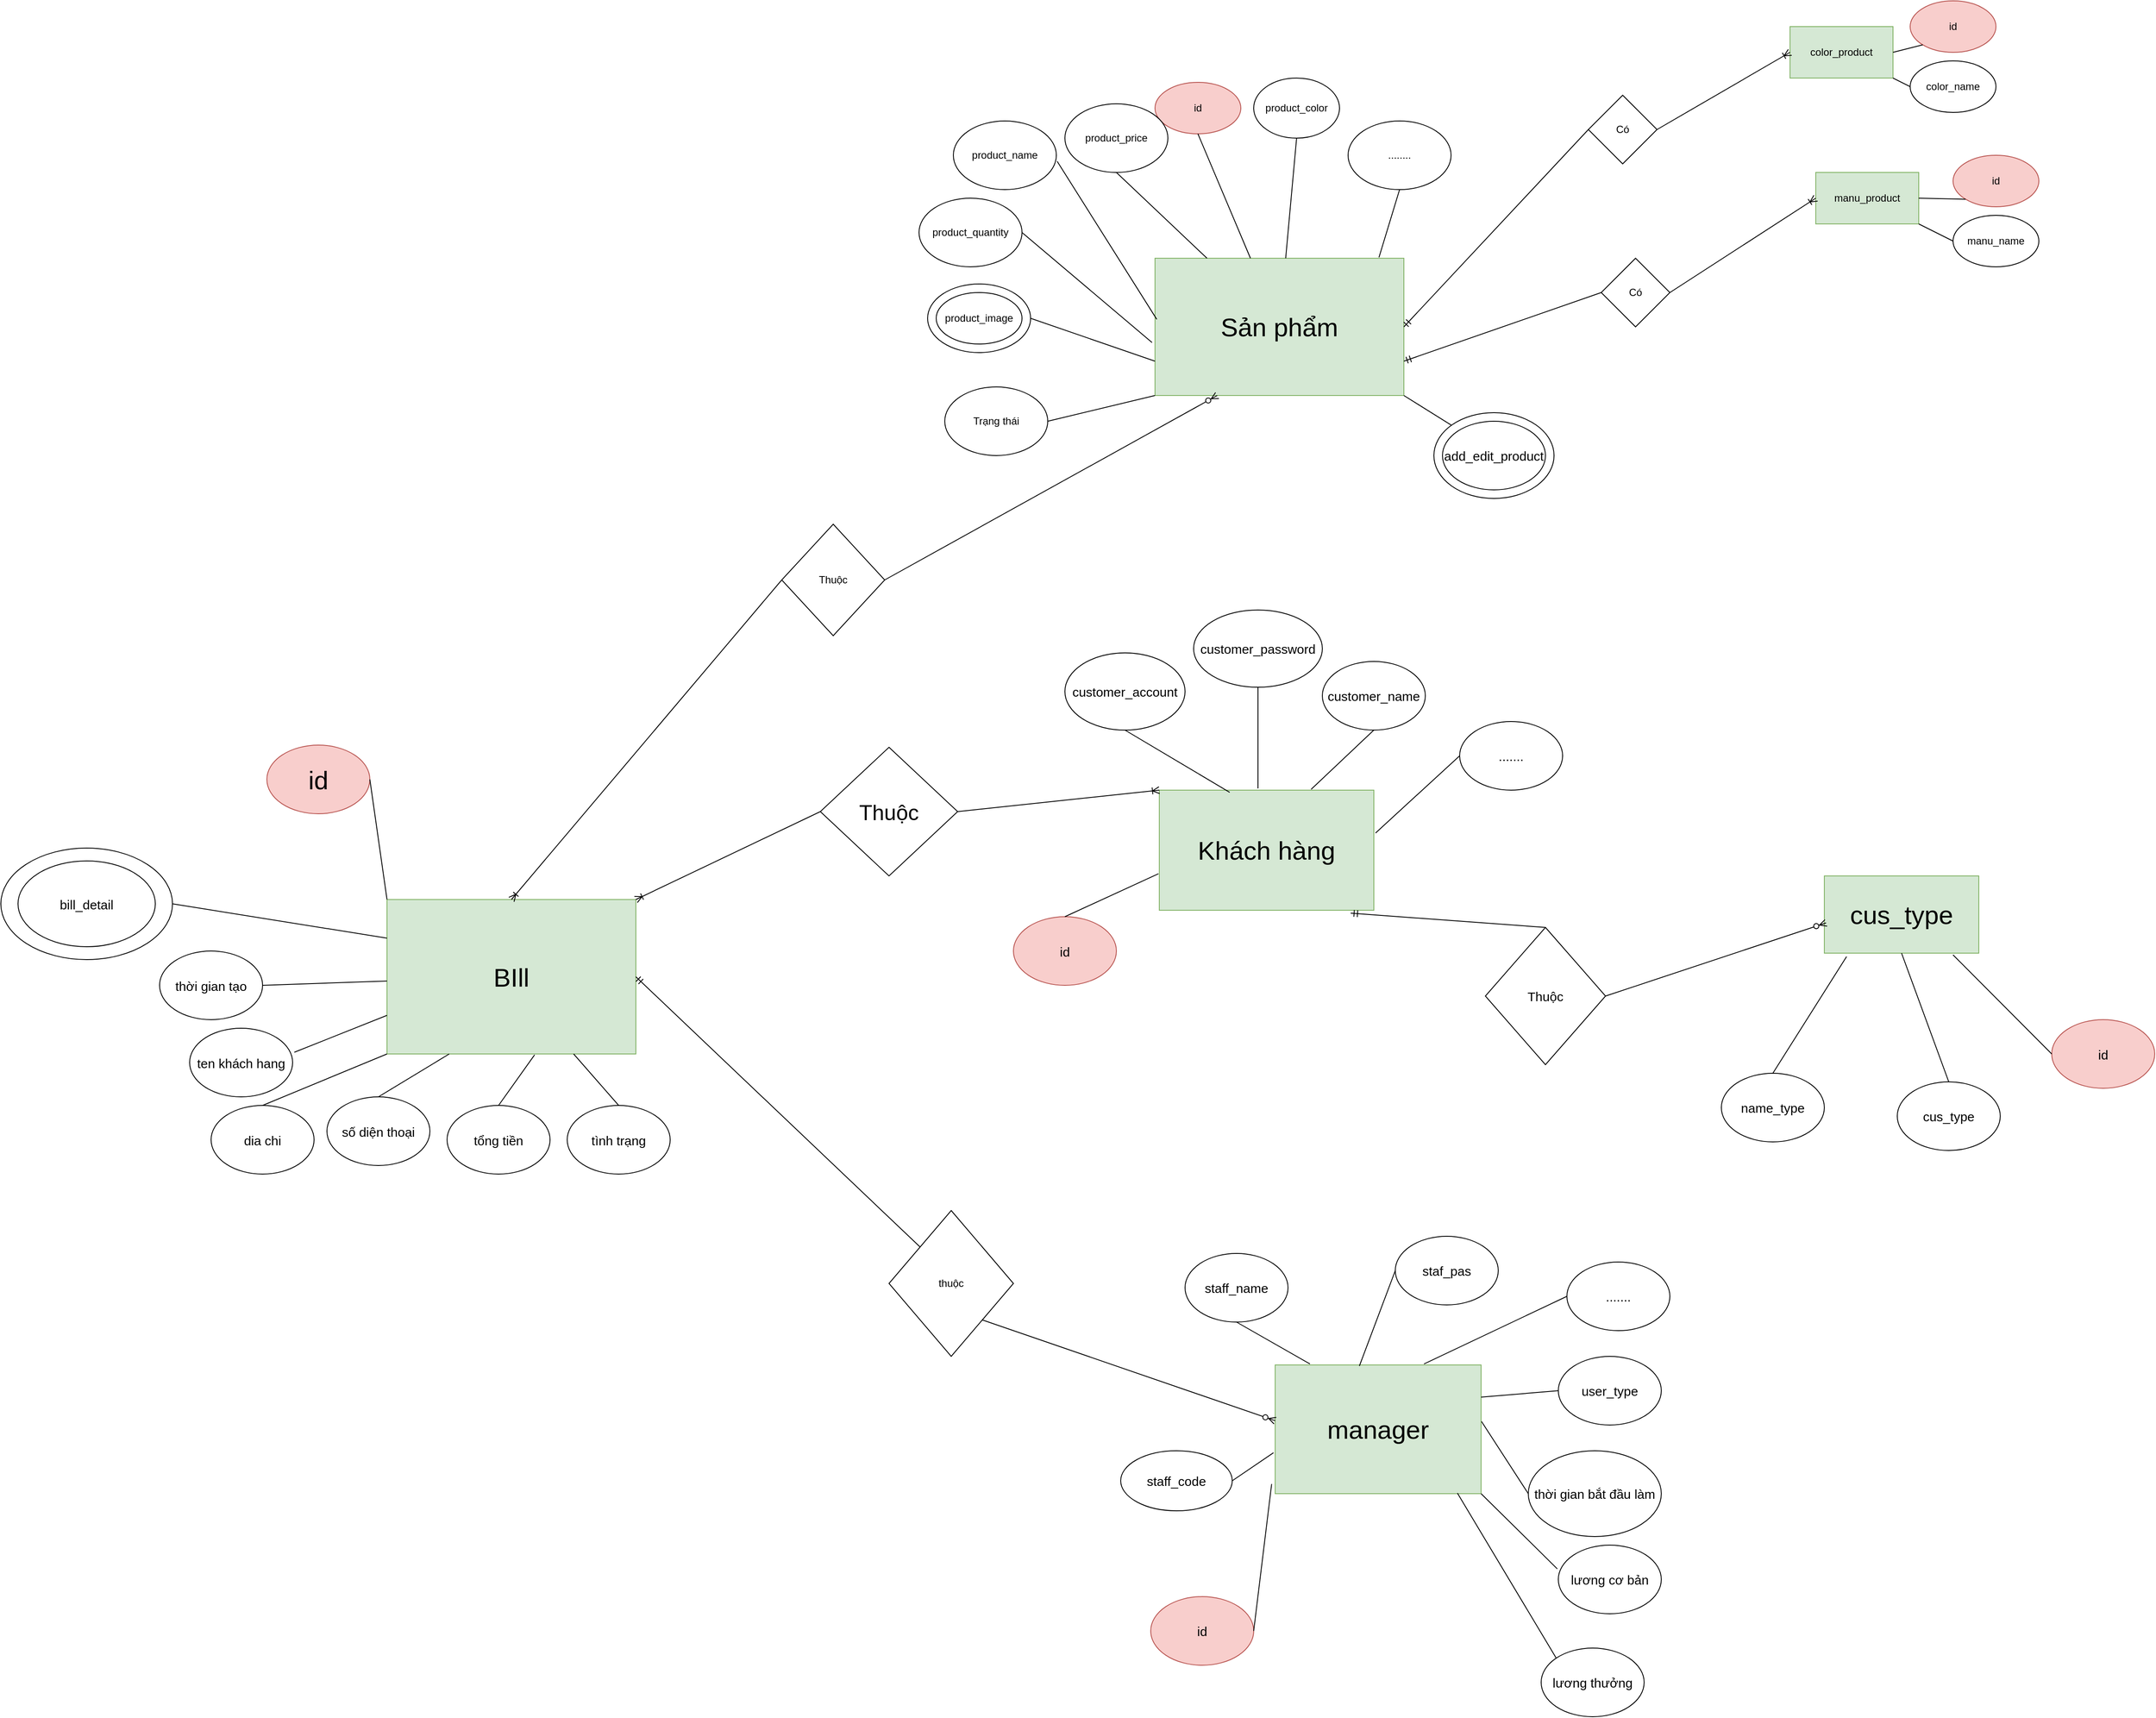 <mxfile version="14.1.8" type="device" pages="2"><diagram id="o2ZzA4PvvRu_ZiBK14O7" name="EGG1"><mxGraphModel dx="4070" dy="-840" grid="1" gridSize="10" guides="1" tooltips="1" connect="1" arrows="1" fold="1" page="1" pageScale="1" pageWidth="850" pageHeight="1100" math="0" shadow="0"><root><mxCell id="ujXnJXOy91HkHJFqu2JC-0"/><mxCell id="ujXnJXOy91HkHJFqu2JC-1" parent="ujXnJXOy91HkHJFqu2JC-0"/><mxCell id="ujXnJXOy91HkHJFqu2JC-2" value="Sản phẩm" style="rounded=0;whiteSpace=wrap;html=1;fillColor=#d5e8d4;strokeColor=#82b366;fontSize=30;" parent="ujXnJXOy91HkHJFqu2JC-1" vertex="1"><mxGeometry x="-195" y="3030" width="290" height="160" as="geometry"/></mxCell><mxCell id="ujXnJXOy91HkHJFqu2JC-4" value="id" style="ellipse;whiteSpace=wrap;html=1;fillColor=#f8cecc;strokeColor=#b85450;" parent="ujXnJXOy91HkHJFqu2JC-1" vertex="1"><mxGeometry x="-195" y="2825" width="100" height="60" as="geometry"/></mxCell><mxCell id="iRZA0E1LXYQu-hTthp-M-0" value="product_color" style="ellipse;whiteSpace=wrap;html=1;" parent="ujXnJXOy91HkHJFqu2JC-1" vertex="1"><mxGeometry x="-80" y="2820" width="100" height="70" as="geometry"/></mxCell><mxCell id="iRZA0E1LXYQu-hTthp-M-4" value="product_name" style="ellipse;whiteSpace=wrap;html=1;" parent="ujXnJXOy91HkHJFqu2JC-1" vertex="1"><mxGeometry x="-430" y="2870" width="120" height="80" as="geometry"/></mxCell><mxCell id="tbh1VH7JgLfPqJjHObBZ-0" value="product_quantity" style="ellipse;whiteSpace=wrap;html=1;" parent="ujXnJXOy91HkHJFqu2JC-1" vertex="1"><mxGeometry x="-470" y="2960" width="120" height="80" as="geometry"/></mxCell><mxCell id="ZZRicLpLF8Rz3_S4nuGw-1" value="" style="endArrow=none;html=1;entryX=0.5;entryY=1;entryDx=0;entryDy=0;" parent="ujXnJXOy91HkHJFqu2JC-1" source="ujXnJXOy91HkHJFqu2JC-2" target="ujXnJXOy91HkHJFqu2JC-4" edge="1"><mxGeometry width="50" height="50" relative="1" as="geometry"><mxPoint x="225" y="2250" as="sourcePoint"/><mxPoint x="275" y="2200" as="targetPoint"/><Array as="points"/></mxGeometry></mxCell><mxCell id="ZZRicLpLF8Rz3_S4nuGw-2" value="" style="endArrow=none;html=1;entryX=0.5;entryY=1;entryDx=0;entryDy=0;" parent="ujXnJXOy91HkHJFqu2JC-1" source="ujXnJXOy91HkHJFqu2JC-2" target="iRZA0E1LXYQu-hTthp-M-0" edge="1"><mxGeometry width="50" height="50" relative="1" as="geometry"><mxPoint x="175" y="2300" as="sourcePoint"/><mxPoint x="265" y="2240" as="targetPoint"/><Array as="points"/></mxGeometry></mxCell><mxCell id="ZZRicLpLF8Rz3_S4nuGw-6" value="" style="endArrow=none;html=1;entryX=0.007;entryY=0.445;entryDx=0;entryDy=0;exitX=1.008;exitY=0.588;exitDx=0;exitDy=0;exitPerimeter=0;entryPerimeter=0;" parent="ujXnJXOy91HkHJFqu2JC-1" source="iRZA0E1LXYQu-hTthp-M-4" target="ujXnJXOy91HkHJFqu2JC-2" edge="1"><mxGeometry width="50" height="50" relative="1" as="geometry"><mxPoint x="30" y="2330" as="sourcePoint"/><mxPoint x="80" y="2280" as="targetPoint"/></mxGeometry></mxCell><mxCell id="ZZRicLpLF8Rz3_S4nuGw-7" value="" style="endArrow=none;html=1;entryX=-0.012;entryY=0.614;entryDx=0;entryDy=0;exitX=1;exitY=0.5;exitDx=0;exitDy=0;entryPerimeter=0;" parent="ujXnJXOy91HkHJFqu2JC-1" source="tbh1VH7JgLfPqJjHObBZ-0" target="ujXnJXOy91HkHJFqu2JC-2" edge="1"><mxGeometry width="50" height="50" relative="1" as="geometry"><mxPoint x="30" y="2400" as="sourcePoint"/><mxPoint x="80" y="2350" as="targetPoint"/></mxGeometry></mxCell><mxCell id="ZZRicLpLF8Rz3_S4nuGw-8" value="product_price" style="ellipse;whiteSpace=wrap;html=1;" parent="ujXnJXOy91HkHJFqu2JC-1" vertex="1"><mxGeometry x="-300" y="2850" width="120" height="80" as="geometry"/></mxCell><mxCell id="ZZRicLpLF8Rz3_S4nuGw-9" value="" style="endArrow=none;html=1;entryX=0.5;entryY=1;entryDx=0;entryDy=0;" parent="ujXnJXOy91HkHJFqu2JC-1" source="ujXnJXOy91HkHJFqu2JC-2" target="ZZRicLpLF8Rz3_S4nuGw-8" edge="1"><mxGeometry width="50" height="50" relative="1" as="geometry"><mxPoint x="-185" y="3040" as="sourcePoint"/><mxPoint x="170" y="2160" as="targetPoint"/></mxGeometry></mxCell><mxCell id="ZZRicLpLF8Rz3_S4nuGw-10" value="color_product" style="rounded=0;whiteSpace=wrap;html=1;fillColor=#d5e8d4;strokeColor=#82b366;" parent="ujXnJXOy91HkHJFqu2JC-1" vertex="1"><mxGeometry x="545" y="2760" width="120" height="60" as="geometry"/></mxCell><mxCell id="ODkmGdW0G5iI98XFogFG-1" value="id" style="ellipse;whiteSpace=wrap;html=1;fillColor=#f8cecc;strokeColor=#b85450;" parent="ujXnJXOy91HkHJFqu2JC-1" vertex="1"><mxGeometry x="685" y="2730" width="100" height="60" as="geometry"/></mxCell><mxCell id="ODkmGdW0G5iI98XFogFG-2" value="color_name" style="ellipse;whiteSpace=wrap;html=1;" parent="ujXnJXOy91HkHJFqu2JC-1" vertex="1"><mxGeometry x="685" y="2800" width="100" height="60" as="geometry"/></mxCell><mxCell id="ODkmGdW0G5iI98XFogFG-3" value="" style="endArrow=none;html=1;exitX=1;exitY=0.5;exitDx=0;exitDy=0;entryX=0;entryY=1;entryDx=0;entryDy=0;" parent="ujXnJXOy91HkHJFqu2JC-1" source="ZZRicLpLF8Rz3_S4nuGw-10" target="ODkmGdW0G5iI98XFogFG-1" edge="1"><mxGeometry width="50" height="50" relative="1" as="geometry"><mxPoint x="685" y="2840" as="sourcePoint"/><mxPoint x="735" y="2790" as="targetPoint"/></mxGeometry></mxCell><mxCell id="ODkmGdW0G5iI98XFogFG-4" value="" style="endArrow=none;html=1;entryX=1;entryY=1;entryDx=0;entryDy=0;exitX=0;exitY=0.5;exitDx=0;exitDy=0;" parent="ujXnJXOy91HkHJFqu2JC-1" source="ODkmGdW0G5iI98XFogFG-2" target="ZZRicLpLF8Rz3_S4nuGw-10" edge="1"><mxGeometry width="50" height="50" relative="1" as="geometry"><mxPoint x="645" y="2940" as="sourcePoint"/><mxPoint x="695" y="2890" as="targetPoint"/></mxGeometry></mxCell><mxCell id="ODkmGdW0G5iI98XFogFG-5" value="Có" style="rhombus;whiteSpace=wrap;html=1;" parent="ujXnJXOy91HkHJFqu2JC-1" vertex="1"><mxGeometry x="310" y="2840" width="80" height="80" as="geometry"/></mxCell><mxCell id="ODkmGdW0G5iI98XFogFG-6" value="" style="endArrow=ERoneToMany;html=1;exitX=1;exitY=0.5;exitDx=0;exitDy=0;entryX=0;entryY=0.5;entryDx=0;entryDy=0;endFill=0;" parent="ujXnJXOy91HkHJFqu2JC-1" source="ODkmGdW0G5iI98XFogFG-5" target="ZZRicLpLF8Rz3_S4nuGw-10" edge="1"><mxGeometry width="50" height="50" relative="1" as="geometry"><mxPoint x="865" y="2165" as="sourcePoint"/><mxPoint x="915" y="2115" as="targetPoint"/></mxGeometry></mxCell><mxCell id="ODkmGdW0G5iI98XFogFG-7" value="" style="endArrow=none;html=1;entryX=0;entryY=0.5;entryDx=0;entryDy=0;exitX=1;exitY=0.5;exitDx=0;exitDy=0;startArrow=ERmandOne;startFill=0;" parent="ujXnJXOy91HkHJFqu2JC-1" source="ujXnJXOy91HkHJFqu2JC-2" target="ODkmGdW0G5iI98XFogFG-5" edge="1"><mxGeometry width="50" height="50" relative="1" as="geometry"><mxPoint x="205" y="2314" as="sourcePoint"/><mxPoint x="395" y="2320" as="targetPoint"/></mxGeometry></mxCell><mxCell id="ODkmGdW0G5iI98XFogFG-16" value="manu_product" style="rounded=0;whiteSpace=wrap;html=1;fillColor=#d5e8d4;strokeColor=#82b366;" parent="ujXnJXOy91HkHJFqu2JC-1" vertex="1"><mxGeometry x="575" y="2930" width="120" height="60" as="geometry"/></mxCell><mxCell id="ODkmGdW0G5iI98XFogFG-17" value="id" style="ellipse;whiteSpace=wrap;html=1;fillColor=#f8cecc;strokeColor=#b85450;" parent="ujXnJXOy91HkHJFqu2JC-1" vertex="1"><mxGeometry x="735" y="2910" width="100" height="60" as="geometry"/></mxCell><mxCell id="ODkmGdW0G5iI98XFogFG-18" value="manu_name" style="ellipse;whiteSpace=wrap;html=1;" parent="ujXnJXOy91HkHJFqu2JC-1" vertex="1"><mxGeometry x="735" y="2980" width="100" height="60" as="geometry"/></mxCell><mxCell id="ODkmGdW0G5iI98XFogFG-19" value="" style="endArrow=none;html=1;exitX=1;exitY=0.5;exitDx=0;exitDy=0;entryX=0;entryY=1;entryDx=0;entryDy=0;" parent="ujXnJXOy91HkHJFqu2JC-1" source="ODkmGdW0G5iI98XFogFG-16" target="ODkmGdW0G5iI98XFogFG-17" edge="1"><mxGeometry width="50" height="50" relative="1" as="geometry"><mxPoint x="735" y="3020" as="sourcePoint"/><mxPoint x="785" y="2970" as="targetPoint"/></mxGeometry></mxCell><mxCell id="ODkmGdW0G5iI98XFogFG-20" value="" style="endArrow=none;html=1;entryX=1;entryY=1;entryDx=0;entryDy=0;exitX=0;exitY=0.5;exitDx=0;exitDy=0;" parent="ujXnJXOy91HkHJFqu2JC-1" source="ODkmGdW0G5iI98XFogFG-18" target="ODkmGdW0G5iI98XFogFG-16" edge="1"><mxGeometry width="50" height="50" relative="1" as="geometry"><mxPoint x="695" y="3120" as="sourcePoint"/><mxPoint x="745" y="3070" as="targetPoint"/></mxGeometry></mxCell><mxCell id="ODkmGdW0G5iI98XFogFG-21" value="Có" style="rhombus;whiteSpace=wrap;html=1;" parent="ujXnJXOy91HkHJFqu2JC-1" vertex="1"><mxGeometry x="325" y="3030" width="80" height="80" as="geometry"/></mxCell><mxCell id="ODkmGdW0G5iI98XFogFG-22" value="" style="endArrow=ERoneToMany;html=1;exitX=1;exitY=0.5;exitDx=0;exitDy=0;entryX=0;entryY=0.5;entryDx=0;entryDy=0;endFill=0;" parent="ujXnJXOy91HkHJFqu2JC-1" source="ODkmGdW0G5iI98XFogFG-21" target="ODkmGdW0G5iI98XFogFG-16" edge="1"><mxGeometry width="50" height="50" relative="1" as="geometry"><mxPoint x="505" y="2490" as="sourcePoint"/><mxPoint x="555" y="2440" as="targetPoint"/></mxGeometry></mxCell><mxCell id="ODkmGdW0G5iI98XFogFG-24" value="" style="endArrow=none;html=1;entryX=0;entryY=0.5;entryDx=0;entryDy=0;exitX=1;exitY=0.75;exitDx=0;exitDy=0;startArrow=ERmandOne;startFill=0;" parent="ujXnJXOy91HkHJFqu2JC-1" source="ujXnJXOy91HkHJFqu2JC-2" target="ODkmGdW0G5iI98XFogFG-21" edge="1"><mxGeometry width="50" height="50" relative="1" as="geometry"><mxPoint x="155" y="2510" as="sourcePoint"/><mxPoint x="635" y="2650" as="targetPoint"/></mxGeometry></mxCell><mxCell id="ODkmGdW0G5iI98XFogFG-25" value="........" style="ellipse;whiteSpace=wrap;html=1;" parent="ujXnJXOy91HkHJFqu2JC-1" vertex="1"><mxGeometry x="30" y="2870" width="120" height="80" as="geometry"/></mxCell><mxCell id="ODkmGdW0G5iI98XFogFG-26" value="" style="endArrow=none;html=1;exitX=0.9;exitY=-0.006;exitDx=0;exitDy=0;entryX=0.5;entryY=1;entryDx=0;entryDy=0;exitPerimeter=0;" parent="ujXnJXOy91HkHJFqu2JC-1" source="ujXnJXOy91HkHJFqu2JC-2" target="ODkmGdW0G5iI98XFogFG-25" edge="1"><mxGeometry width="50" height="50" relative="1" as="geometry"><mxPoint x="65" y="2210" as="sourcePoint"/><mxPoint x="205" y="2100" as="targetPoint"/><Array as="points"/></mxGeometry></mxCell><mxCell id="ODkmGdW0G5iI98XFogFG-39" value="Khách hàng" style="rounded=0;whiteSpace=wrap;html=1;fontSize=30;fillColor=#d5e8d4;strokeColor=#82b366;" parent="ujXnJXOy91HkHJFqu2JC-1" vertex="1"><mxGeometry x="-190" y="3650" width="250" height="140" as="geometry"/></mxCell><mxCell id="ODkmGdW0G5iI98XFogFG-41" value="id" style="ellipse;whiteSpace=wrap;html=1;fontSize=15;fillColor=#f8cecc;strokeColor=#b85450;" parent="ujXnJXOy91HkHJFqu2JC-1" vertex="1"><mxGeometry x="-360" y="3797.5" width="120" height="80" as="geometry"/></mxCell><mxCell id="ODkmGdW0G5iI98XFogFG-42" value="customer_account" style="ellipse;whiteSpace=wrap;html=1;fontSize=15;" parent="ujXnJXOy91HkHJFqu2JC-1" vertex="1"><mxGeometry x="-300" y="3490" width="140" height="90" as="geometry"/></mxCell><mxCell id="ODkmGdW0G5iI98XFogFG-43" value="" style="endArrow=none;html=1;fontSize=15;entryX=0.5;entryY=0;entryDx=0;entryDy=0;exitX=-0.004;exitY=0.696;exitDx=0;exitDy=0;exitPerimeter=0;" parent="ujXnJXOy91HkHJFqu2JC-1" source="ODkmGdW0G5iI98XFogFG-39" target="ODkmGdW0G5iI98XFogFG-41" edge="1"><mxGeometry width="50" height="50" relative="1" as="geometry"><mxPoint x="105" y="3530" as="sourcePoint"/><mxPoint x="155" y="3480" as="targetPoint"/></mxGeometry></mxCell><mxCell id="ODkmGdW0G5iI98XFogFG-44" value="" style="endArrow=none;html=1;fontSize=15;exitX=0.328;exitY=0.018;exitDx=0;exitDy=0;entryX=0.5;entryY=1;entryDx=0;entryDy=0;exitPerimeter=0;" parent="ujXnJXOy91HkHJFqu2JC-1" source="ODkmGdW0G5iI98XFogFG-39" target="ODkmGdW0G5iI98XFogFG-42" edge="1"><mxGeometry width="50" height="50" relative="1" as="geometry"><mxPoint x="170" y="3840" as="sourcePoint"/><mxPoint x="220" y="3790" as="targetPoint"/></mxGeometry></mxCell><mxCell id="ODkmGdW0G5iI98XFogFG-45" value="customer_password" style="ellipse;whiteSpace=wrap;html=1;fontSize=15;" parent="ujXnJXOy91HkHJFqu2JC-1" vertex="1"><mxGeometry x="-150" y="3440" width="150" height="90" as="geometry"/></mxCell><mxCell id="ODkmGdW0G5iI98XFogFG-46" value="" style="endArrow=none;html=1;fontSize=15;exitX=0.46;exitY=-0.014;exitDx=0;exitDy=0;entryX=0.5;entryY=1;entryDx=0;entryDy=0;exitPerimeter=0;" parent="ujXnJXOy91HkHJFqu2JC-1" source="ODkmGdW0G5iI98XFogFG-39" target="ODkmGdW0G5iI98XFogFG-45" edge="1"><mxGeometry width="50" height="50" relative="1" as="geometry"><mxPoint x="110" y="3630" as="sourcePoint"/><mxPoint x="160" y="3580" as="targetPoint"/></mxGeometry></mxCell><mxCell id="ODkmGdW0G5iI98XFogFG-48" value="customer_name" style="ellipse;whiteSpace=wrap;html=1;fontSize=15;" parent="ujXnJXOy91HkHJFqu2JC-1" vertex="1"><mxGeometry y="3500" width="120" height="80" as="geometry"/></mxCell><mxCell id="ODkmGdW0G5iI98XFogFG-49" value="" style="endArrow=none;html=1;fontSize=15;exitX=0.708;exitY=-0.007;exitDx=0;exitDy=0;entryX=0.5;entryY=1;entryDx=0;entryDy=0;exitPerimeter=0;" parent="ujXnJXOy91HkHJFqu2JC-1" source="ODkmGdW0G5iI98XFogFG-39" target="ODkmGdW0G5iI98XFogFG-48" edge="1"><mxGeometry width="50" height="50" relative="1" as="geometry"><mxPoint x="350" y="3610" as="sourcePoint"/><mxPoint x="400" y="3560" as="targetPoint"/></mxGeometry></mxCell><mxCell id="ODkmGdW0G5iI98XFogFG-52" value="......." style="ellipse;whiteSpace=wrap;html=1;fontSize=15;" parent="ujXnJXOy91HkHJFqu2JC-1" vertex="1"><mxGeometry x="160" y="3570" width="120" height="80" as="geometry"/></mxCell><mxCell id="ODkmGdW0G5iI98XFogFG-53" value="" style="endArrow=none;html=1;fontSize=15;exitX=1.008;exitY=0.357;exitDx=0;exitDy=0;entryX=0;entryY=0.5;entryDx=0;entryDy=0;exitPerimeter=0;" parent="ujXnJXOy91HkHJFqu2JC-1" source="ODkmGdW0G5iI98XFogFG-39" target="ODkmGdW0G5iI98XFogFG-52" edge="1"><mxGeometry width="50" height="50" relative="1" as="geometry"><mxPoint x="350" y="3610" as="sourcePoint"/><mxPoint x="400" y="3560" as="targetPoint"/></mxGeometry></mxCell><mxCell id="ODkmGdW0G5iI98XFogFG-65" value="cus_type" style="rounded=0;whiteSpace=wrap;html=1;fontSize=30;fillColor=#d5e8d4;strokeColor=#82b366;" parent="ujXnJXOy91HkHJFqu2JC-1" vertex="1"><mxGeometry x="585" y="3750" width="180" height="90" as="geometry"/></mxCell><mxCell id="ODkmGdW0G5iI98XFogFG-66" value="id" style="ellipse;whiteSpace=wrap;html=1;fontSize=15;fillColor=#f8cecc;strokeColor=#b85450;" parent="ujXnJXOy91HkHJFqu2JC-1" vertex="1"><mxGeometry x="850" y="3917.5" width="120" height="80" as="geometry"/></mxCell><mxCell id="ODkmGdW0G5iI98XFogFG-68" value="cus_type" style="ellipse;whiteSpace=wrap;html=1;fontSize=15;" parent="ujXnJXOy91HkHJFqu2JC-1" vertex="1"><mxGeometry x="670" y="3990" width="120" height="80" as="geometry"/></mxCell><mxCell id="ODkmGdW0G5iI98XFogFG-69" value="name_type" style="ellipse;whiteSpace=wrap;html=1;fontSize=15;" parent="ujXnJXOy91HkHJFqu2JC-1" vertex="1"><mxGeometry x="465" y="3980" width="120" height="80" as="geometry"/></mxCell><mxCell id="ODkmGdW0G5iI98XFogFG-70" value="" style="endArrow=none;html=1;fontSize=15;entryX=0.5;entryY=0;entryDx=0;entryDy=0;exitX=0.144;exitY=1.044;exitDx=0;exitDy=0;exitPerimeter=0;" parent="ujXnJXOy91HkHJFqu2JC-1" source="ODkmGdW0G5iI98XFogFG-65" target="ODkmGdW0G5iI98XFogFG-69" edge="1"><mxGeometry width="50" height="50" relative="1" as="geometry"><mxPoint x="1225" y="4560" as="sourcePoint"/><mxPoint x="1275" y="4510" as="targetPoint"/></mxGeometry></mxCell><mxCell id="ODkmGdW0G5iI98XFogFG-71" value="" style="endArrow=none;html=1;fontSize=15;entryX=0.5;entryY=0;entryDx=0;entryDy=0;exitX=0.5;exitY=1;exitDx=0;exitDy=0;" parent="ujXnJXOy91HkHJFqu2JC-1" source="ODkmGdW0G5iI98XFogFG-65" target="ODkmGdW0G5iI98XFogFG-68" edge="1"><mxGeometry width="50" height="50" relative="1" as="geometry"><mxPoint x="1235" y="4570" as="sourcePoint"/><mxPoint x="1285" y="4520" as="targetPoint"/></mxGeometry></mxCell><mxCell id="ODkmGdW0G5iI98XFogFG-73" value="" style="endArrow=none;html=1;fontSize=15;entryX=0;entryY=0.5;entryDx=0;entryDy=0;exitX=0.833;exitY=1.022;exitDx=0;exitDy=0;exitPerimeter=0;" parent="ujXnJXOy91HkHJFqu2JC-1" source="ODkmGdW0G5iI98XFogFG-65" target="ODkmGdW0G5iI98XFogFG-66" edge="1"><mxGeometry width="50" height="50" relative="1" as="geometry"><mxPoint x="1175" y="4180" as="sourcePoint"/><mxPoint x="1225" y="4130" as="targetPoint"/></mxGeometry></mxCell><mxCell id="ODkmGdW0G5iI98XFogFG-76" value="Thuộc" style="rhombus;whiteSpace=wrap;html=1;fontSize=15;" parent="ujXnJXOy91HkHJFqu2JC-1" vertex="1"><mxGeometry x="190" y="3810" width="140" height="160" as="geometry"/></mxCell><mxCell id="ODkmGdW0G5iI98XFogFG-77" value="" style="endArrow=ERmandOne;html=1;fontSize=15;entryX=0.892;entryY=1.024;entryDx=0;entryDy=0;exitX=0.5;exitY=0;exitDx=0;exitDy=0;entryPerimeter=0;startArrow=none;startFill=0;endFill=0;" parent="ujXnJXOy91HkHJFqu2JC-1" source="ODkmGdW0G5iI98XFogFG-76" target="ODkmGdW0G5iI98XFogFG-39" edge="1"><mxGeometry width="50" height="50" relative="1" as="geometry"><mxPoint x="310" y="4035" as="sourcePoint"/><mxPoint x="360" y="3985" as="targetPoint"/></mxGeometry></mxCell><mxCell id="ODkmGdW0G5iI98XFogFG-78" value="" style="endArrow=ERzeroToMany;html=1;fontSize=15;exitX=1;exitY=0.5;exitDx=0;exitDy=0;entryX=0.011;entryY=0.608;entryDx=0;entryDy=0;endFill=1;entryPerimeter=0;" parent="ujXnJXOy91HkHJFqu2JC-1" source="ODkmGdW0G5iI98XFogFG-76" target="ODkmGdW0G5iI98XFogFG-65" edge="1"><mxGeometry width="50" height="50" relative="1" as="geometry"><mxPoint x="310" y="4035" as="sourcePoint"/><mxPoint x="360" y="3985" as="targetPoint"/></mxGeometry></mxCell><mxCell id="ODkmGdW0G5iI98XFogFG-89" value="manager" style="rounded=0;whiteSpace=wrap;html=1;fontSize=30;fillColor=#d5e8d4;strokeColor=#82b366;" parent="ujXnJXOy91HkHJFqu2JC-1" vertex="1"><mxGeometry x="-55" y="4320" width="240" height="150" as="geometry"/></mxCell><mxCell id="ODkmGdW0G5iI98XFogFG-90" value="id" style="ellipse;whiteSpace=wrap;html=1;fontSize=15;fillColor=#f8cecc;strokeColor=#b85450;" parent="ujXnJXOy91HkHJFqu2JC-1" vertex="1"><mxGeometry x="-200" y="4590" width="120" height="80" as="geometry"/></mxCell><mxCell id="ODkmGdW0G5iI98XFogFG-91" value="staff_code" style="ellipse;whiteSpace=wrap;html=1;fontSize=15;" parent="ujXnJXOy91HkHJFqu2JC-1" vertex="1"><mxGeometry x="-235" y="4420" width="130" height="70" as="geometry"/></mxCell><mxCell id="ODkmGdW0G5iI98XFogFG-92" value="staff_name" style="ellipse;whiteSpace=wrap;html=1;fontSize=15;" parent="ujXnJXOy91HkHJFqu2JC-1" vertex="1"><mxGeometry x="-160" y="4190" width="120" height="80" as="geometry"/></mxCell><mxCell id="ODkmGdW0G5iI98XFogFG-93" value="staf_pas" style="ellipse;whiteSpace=wrap;html=1;fontSize=15;" parent="ujXnJXOy91HkHJFqu2JC-1" vertex="1"><mxGeometry x="85" y="4170" width="120" height="80" as="geometry"/></mxCell><mxCell id="ODkmGdW0G5iI98XFogFG-94" value="......." style="ellipse;whiteSpace=wrap;html=1;fontSize=15;" parent="ujXnJXOy91HkHJFqu2JC-1" vertex="1"><mxGeometry x="285" y="4200" width="120" height="80" as="geometry"/></mxCell><mxCell id="ODkmGdW0G5iI98XFogFG-95" value="user_type" style="ellipse;whiteSpace=wrap;html=1;fontSize=15;" parent="ujXnJXOy91HkHJFqu2JC-1" vertex="1"><mxGeometry x="275" y="4310" width="120" height="80" as="geometry"/></mxCell><mxCell id="ODkmGdW0G5iI98XFogFG-97" value="" style="endArrow=none;html=1;fontSize=15;entryX=1;entryY=0.5;entryDx=0;entryDy=0;exitX=-0.017;exitY=0.925;exitDx=0;exitDy=0;exitPerimeter=0;" parent="ujXnJXOy91HkHJFqu2JC-1" source="ODkmGdW0G5iI98XFogFG-89" target="ODkmGdW0G5iI98XFogFG-90" edge="1"><mxGeometry width="50" height="50" relative="1" as="geometry"><mxPoint x="-125" y="4290" as="sourcePoint"/><mxPoint x="485" y="4620" as="targetPoint"/></mxGeometry></mxCell><mxCell id="ODkmGdW0G5iI98XFogFG-98" value="" style="endArrow=none;html=1;fontSize=15;exitX=-0.008;exitY=0.682;exitDx=0;exitDy=0;entryX=1;entryY=0.5;entryDx=0;entryDy=0;exitPerimeter=0;" parent="ujXnJXOy91HkHJFqu2JC-1" source="ODkmGdW0G5iI98XFogFG-89" target="ODkmGdW0G5iI98XFogFG-91" edge="1"><mxGeometry width="50" height="50" relative="1" as="geometry"><mxPoint x="435" y="4670" as="sourcePoint"/><mxPoint x="485" y="4620" as="targetPoint"/></mxGeometry></mxCell><mxCell id="ODkmGdW0G5iI98XFogFG-99" value="" style="endArrow=none;html=1;fontSize=15;entryX=0.5;entryY=1;entryDx=0;entryDy=0;exitX=0.169;exitY=-0.008;exitDx=0;exitDy=0;exitPerimeter=0;" parent="ujXnJXOy91HkHJFqu2JC-1" source="ODkmGdW0G5iI98XFogFG-89" target="ODkmGdW0G5iI98XFogFG-92" edge="1"><mxGeometry width="50" height="50" relative="1" as="geometry"><mxPoint x="435" y="4670" as="sourcePoint"/><mxPoint x="485" y="4620" as="targetPoint"/></mxGeometry></mxCell><mxCell id="ODkmGdW0G5iI98XFogFG-100" value="" style="endArrow=none;html=1;fontSize=15;exitX=0.409;exitY=0.008;exitDx=0;exitDy=0;entryX=0;entryY=0.5;entryDx=0;entryDy=0;exitPerimeter=0;" parent="ujXnJXOy91HkHJFqu2JC-1" source="ODkmGdW0G5iI98XFogFG-89" target="ODkmGdW0G5iI98XFogFG-93" edge="1"><mxGeometry width="50" height="50" relative="1" as="geometry"><mxPoint x="435" y="4670" as="sourcePoint"/><mxPoint x="485" y="4620" as="targetPoint"/></mxGeometry></mxCell><mxCell id="ODkmGdW0G5iI98XFogFG-101" value="" style="endArrow=none;html=1;fontSize=15;exitX=0.723;exitY=-0.008;exitDx=0;exitDy=0;entryX=0;entryY=0.5;entryDx=0;entryDy=0;exitPerimeter=0;" parent="ujXnJXOy91HkHJFqu2JC-1" source="ODkmGdW0G5iI98XFogFG-89" target="ODkmGdW0G5iI98XFogFG-94" edge="1"><mxGeometry width="50" height="50" relative="1" as="geometry"><mxPoint x="435" y="4670" as="sourcePoint"/><mxPoint x="485" y="4620" as="targetPoint"/></mxGeometry></mxCell><mxCell id="ODkmGdW0G5iI98XFogFG-102" value="" style="endArrow=none;html=1;fontSize=15;exitX=0;exitY=0.5;exitDx=0;exitDy=0;entryX=1;entryY=0.25;entryDx=0;entryDy=0;" parent="ujXnJXOy91HkHJFqu2JC-1" source="ODkmGdW0G5iI98XFogFG-95" target="ODkmGdW0G5iI98XFogFG-89" edge="1"><mxGeometry width="50" height="50" relative="1" as="geometry"><mxPoint x="45" y="4350" as="sourcePoint"/><mxPoint x="195" y="4370" as="targetPoint"/></mxGeometry></mxCell><mxCell id="ODkmGdW0G5iI98XFogFG-128" value="BIll" style="rounded=0;whiteSpace=wrap;html=1;fontSize=30;fillColor=#d5e8d4;strokeColor=#82b366;" parent="ujXnJXOy91HkHJFqu2JC-1" vertex="1"><mxGeometry x="-1090" y="3777.5" width="290" height="180" as="geometry"/></mxCell><mxCell id="ODkmGdW0G5iI98XFogFG-129" value="id" style="ellipse;whiteSpace=wrap;html=1;fontSize=30;fillColor=#f8cecc;strokeColor=#b85450;" parent="ujXnJXOy91HkHJFqu2JC-1" vertex="1"><mxGeometry x="-1230" y="3597.5" width="120" height="80" as="geometry"/></mxCell><mxCell id="ODkmGdW0G5iI98XFogFG-133" value="thời gian tạo" style="ellipse;whiteSpace=wrap;html=1;fontSize=15;" parent="ujXnJXOy91HkHJFqu2JC-1" vertex="1"><mxGeometry x="-1355" y="3837.5" width="120" height="80" as="geometry"/></mxCell><mxCell id="ODkmGdW0G5iI98XFogFG-134" value="ten khách hang" style="ellipse;whiteSpace=wrap;html=1;fontSize=15;" parent="ujXnJXOy91HkHJFqu2JC-1" vertex="1"><mxGeometry x="-1320" y="3927.5" width="120" height="80" as="geometry"/></mxCell><mxCell id="ODkmGdW0G5iI98XFogFG-135" value="dia chi" style="ellipse;whiteSpace=wrap;html=1;fontSize=15;" parent="ujXnJXOy91HkHJFqu2JC-1" vertex="1"><mxGeometry x="-1295" y="4017.5" width="120" height="80" as="geometry"/></mxCell><mxCell id="ODkmGdW0G5iI98XFogFG-136" value="số diện thoại" style="ellipse;whiteSpace=wrap;html=1;fontSize=15;" parent="ujXnJXOy91HkHJFqu2JC-1" vertex="1"><mxGeometry x="-1160" y="4007.5" width="120" height="80" as="geometry"/></mxCell><mxCell id="ODkmGdW0G5iI98XFogFG-137" value="tổng tiền" style="ellipse;whiteSpace=wrap;html=1;fontSize=15;" parent="ujXnJXOy91HkHJFqu2JC-1" vertex="1"><mxGeometry x="-1020" y="4017.5" width="120" height="80" as="geometry"/></mxCell><mxCell id="ODkmGdW0G5iI98XFogFG-138" value="" style="endArrow=none;html=1;fontSize=15;entryX=0;entryY=0;entryDx=0;entryDy=0;exitX=1;exitY=0.5;exitDx=0;exitDy=0;" parent="ujXnJXOy91HkHJFqu2JC-1" source="ODkmGdW0G5iI98XFogFG-129" target="ODkmGdW0G5iI98XFogFG-128" edge="1"><mxGeometry width="50" height="50" relative="1" as="geometry"><mxPoint x="-1270" y="3877.5" as="sourcePoint"/><mxPoint x="-1220" y="3827.5" as="targetPoint"/></mxGeometry></mxCell><mxCell id="ODkmGdW0G5iI98XFogFG-141" value="" style="endArrow=none;html=1;fontSize=15;exitX=1;exitY=0.5;exitDx=0;exitDy=0;" parent="ujXnJXOy91HkHJFqu2JC-1" source="ODkmGdW0G5iI98XFogFG-133" target="ODkmGdW0G5iI98XFogFG-128" edge="1"><mxGeometry width="50" height="50" relative="1" as="geometry"><mxPoint x="-1270" y="3877.5" as="sourcePoint"/><mxPoint x="-1220" y="3827.5" as="targetPoint"/></mxGeometry></mxCell><mxCell id="ODkmGdW0G5iI98XFogFG-142" value="" style="endArrow=none;html=1;fontSize=15;exitX=1.017;exitY=0.35;exitDx=0;exitDy=0;exitPerimeter=0;entryX=0;entryY=0.75;entryDx=0;entryDy=0;" parent="ujXnJXOy91HkHJFqu2JC-1" source="ODkmGdW0G5iI98XFogFG-134" target="ODkmGdW0G5iI98XFogFG-128" edge="1"><mxGeometry width="50" height="50" relative="1" as="geometry"><mxPoint x="-1270" y="3877.5" as="sourcePoint"/><mxPoint x="-1220" y="3827.5" as="targetPoint"/></mxGeometry></mxCell><mxCell id="ODkmGdW0G5iI98XFogFG-143" value="" style="endArrow=none;html=1;fontSize=15;exitX=0.5;exitY=0;exitDx=0;exitDy=0;entryX=0;entryY=1;entryDx=0;entryDy=0;" parent="ujXnJXOy91HkHJFqu2JC-1" source="ODkmGdW0G5iI98XFogFG-135" target="ODkmGdW0G5iI98XFogFG-128" edge="1"><mxGeometry width="50" height="50" relative="1" as="geometry"><mxPoint x="-1270" y="3877.5" as="sourcePoint"/><mxPoint x="-1220" y="3827.5" as="targetPoint"/></mxGeometry></mxCell><mxCell id="ODkmGdW0G5iI98XFogFG-144" value="" style="endArrow=none;html=1;fontSize=15;exitX=0.5;exitY=0;exitDx=0;exitDy=0;entryX=0.25;entryY=1;entryDx=0;entryDy=0;" parent="ujXnJXOy91HkHJFqu2JC-1" source="ODkmGdW0G5iI98XFogFG-136" target="ODkmGdW0G5iI98XFogFG-128" edge="1"><mxGeometry width="50" height="50" relative="1" as="geometry"><mxPoint x="-1270" y="3877.5" as="sourcePoint"/><mxPoint x="-1220" y="3827.5" as="targetPoint"/></mxGeometry></mxCell><mxCell id="ODkmGdW0G5iI98XFogFG-145" value="" style="endArrow=none;html=1;fontSize=15;exitX=0.5;exitY=0;exitDx=0;exitDy=0;entryX=0.593;entryY=1.006;entryDx=0;entryDy=0;entryPerimeter=0;" parent="ujXnJXOy91HkHJFqu2JC-1" source="ODkmGdW0G5iI98XFogFG-137" target="ODkmGdW0G5iI98XFogFG-128" edge="1"><mxGeometry width="50" height="50" relative="1" as="geometry"><mxPoint x="-1270" y="3877.5" as="sourcePoint"/><mxPoint x="-1220" y="3827.5" as="targetPoint"/></mxGeometry></mxCell><mxCell id="ODkmGdW0G5iI98XFogFG-146" value="tình trạng" style="ellipse;whiteSpace=wrap;html=1;fontSize=15;" parent="ujXnJXOy91HkHJFqu2JC-1" vertex="1"><mxGeometry x="-880" y="4017.5" width="120" height="80" as="geometry"/></mxCell><mxCell id="ODkmGdW0G5iI98XFogFG-147" value="" style="endArrow=none;html=1;fontSize=15;exitX=0.5;exitY=0;exitDx=0;exitDy=0;entryX=0.75;entryY=1;entryDx=0;entryDy=0;" parent="ujXnJXOy91HkHJFqu2JC-1" source="ODkmGdW0G5iI98XFogFG-146" target="ODkmGdW0G5iI98XFogFG-128" edge="1"><mxGeometry width="50" height="50" relative="1" as="geometry"><mxPoint x="-1170" y="4297.5" as="sourcePoint"/><mxPoint x="-1120" y="4247.5" as="targetPoint"/></mxGeometry></mxCell><mxCell id="ODkmGdW0G5iI98XFogFG-152" value="Thuộc" style="rhombus;whiteSpace=wrap;html=1;fontSize=25;" parent="ujXnJXOy91HkHJFqu2JC-1" vertex="1"><mxGeometry x="-585" y="3600" width="160" height="150" as="geometry"/></mxCell><mxCell id="ODkmGdW0G5iI98XFogFG-153" value="" style="endArrow=ERoneToMany;html=1;fontSize=25;exitX=1;exitY=0.5;exitDx=0;exitDy=0;endFill=0;entryX=0;entryY=0;entryDx=0;entryDy=0;" parent="ujXnJXOy91HkHJFqu2JC-1" source="ODkmGdW0G5iI98XFogFG-152" target="ODkmGdW0G5iI98XFogFG-39" edge="1"><mxGeometry width="50" height="50" relative="1" as="geometry"><mxPoint x="-530" y="1770" as="sourcePoint"/><mxPoint x="-460" y="3530" as="targetPoint"/></mxGeometry></mxCell><mxCell id="ODkmGdW0G5iI98XFogFG-154" value="" style="endArrow=none;html=1;fontSize=25;entryX=0;entryY=0.5;entryDx=0;entryDy=0;exitX=1;exitY=0;exitDx=0;exitDy=0;endFill=0;startArrow=ERoneToMany;startFill=0;" parent="ujXnJXOy91HkHJFqu2JC-1" source="ODkmGdW0G5iI98XFogFG-128" target="ODkmGdW0G5iI98XFogFG-152" edge="1"><mxGeometry width="50" height="50" relative="1" as="geometry"><mxPoint x="-530" y="1770" as="sourcePoint"/><mxPoint x="-480" y="1720" as="targetPoint"/></mxGeometry></mxCell><mxCell id="ODkmGdW0G5iI98XFogFG-181" value="thời gian bắt đầu làm" style="ellipse;whiteSpace=wrap;html=1;fontSize=15;" parent="ujXnJXOy91HkHJFqu2JC-1" vertex="1"><mxGeometry x="240" y="4420" width="155" height="100" as="geometry"/></mxCell><mxCell id="ODkmGdW0G5iI98XFogFG-182" value="" style="endArrow=none;html=1;fontSize=25;entryX=1.002;entryY=0.439;entryDx=0;entryDy=0;exitX=0;exitY=0.5;exitDx=0;exitDy=0;entryPerimeter=0;" parent="ujXnJXOy91HkHJFqu2JC-1" source="ODkmGdW0G5iI98XFogFG-181" target="ODkmGdW0G5iI98XFogFG-89" edge="1"><mxGeometry width="50" height="50" relative="1" as="geometry"><mxPoint x="-565" y="4490" as="sourcePoint"/><mxPoint x="-515" y="4440" as="targetPoint"/></mxGeometry></mxCell><mxCell id="OdlsAc3BPA1q82uhZ9Ea-2" value="lương cơ bản" style="ellipse;whiteSpace=wrap;html=1;fontSize=15;" parent="ujXnJXOy91HkHJFqu2JC-1" vertex="1"><mxGeometry x="275" y="4530" width="120" height="80" as="geometry"/></mxCell><mxCell id="OdlsAc3BPA1q82uhZ9Ea-3" value="lương thưởng" style="ellipse;whiteSpace=wrap;html=1;fontSize=15;" parent="ujXnJXOy91HkHJFqu2JC-1" vertex="1"><mxGeometry x="255" y="4650" width="120" height="80" as="geometry"/></mxCell><mxCell id="nhWVBkfn0BR3lWeZ-kQS-8" value="" style="endArrow=none;html=1;entryX=1;entryY=1;entryDx=0;entryDy=0;exitX=-0.01;exitY=0.346;exitDx=0;exitDy=0;exitPerimeter=0;endFill=0;" parent="ujXnJXOy91HkHJFqu2JC-1" source="OdlsAc3BPA1q82uhZ9Ea-2" target="ODkmGdW0G5iI98XFogFG-89" edge="1"><mxGeometry width="50" height="50" relative="1" as="geometry"><mxPoint x="-35" y="4670" as="sourcePoint"/><mxPoint x="15" y="4620" as="targetPoint"/></mxGeometry></mxCell><mxCell id="nhWVBkfn0BR3lWeZ-kQS-9" value="" style="endArrow=none;html=1;entryX=0.885;entryY=0.996;entryDx=0;entryDy=0;exitX=0;exitY=0;exitDx=0;exitDy=0;entryPerimeter=0;" parent="ujXnJXOy91HkHJFqu2JC-1" source="OdlsAc3BPA1q82uhZ9Ea-3" target="ODkmGdW0G5iI98XFogFG-89" edge="1"><mxGeometry width="50" height="50" relative="1" as="geometry"><mxPoint x="-35" y="4670" as="sourcePoint"/><mxPoint x="15" y="4620" as="targetPoint"/></mxGeometry></mxCell><mxCell id="nhWVBkfn0BR3lWeZ-kQS-15" value="" style="ellipse;whiteSpace=wrap;html=1;" parent="ujXnJXOy91HkHJFqu2JC-1" vertex="1"><mxGeometry x="-460" y="3060" width="120" height="80" as="geometry"/></mxCell><mxCell id="nhWVBkfn0BR3lWeZ-kQS-16" value="product_image" style="ellipse;whiteSpace=wrap;html=1;" parent="ujXnJXOy91HkHJFqu2JC-1" vertex="1"><mxGeometry x="-450" y="3070" width="100" height="60" as="geometry"/></mxCell><mxCell id="nhWVBkfn0BR3lWeZ-kQS-17" value="" style="endArrow=none;html=1;exitX=1;exitY=0.5;exitDx=0;exitDy=0;entryX=0;entryY=0.75;entryDx=0;entryDy=0;" parent="ujXnJXOy91HkHJFqu2JC-1" source="nhWVBkfn0BR3lWeZ-kQS-15" target="ujXnJXOy91HkHJFqu2JC-2" edge="1"><mxGeometry width="50" height="50" relative="1" as="geometry"><mxPoint x="285" y="2410" as="sourcePoint"/><mxPoint x="335" y="2360" as="targetPoint"/></mxGeometry></mxCell><mxCell id="HWmPSKqyE8VXq7weIEWB-0" value="Trạng thái" style="ellipse;whiteSpace=wrap;html=1;" parent="ujXnJXOy91HkHJFqu2JC-1" vertex="1"><mxGeometry x="-440" y="3180" width="120" height="80" as="geometry"/></mxCell><mxCell id="HWmPSKqyE8VXq7weIEWB-1" value="" style="endArrow=none;html=1;exitX=1;exitY=0.5;exitDx=0;exitDy=0;entryX=0;entryY=1;entryDx=0;entryDy=0;" parent="ujXnJXOy91HkHJFqu2JC-1" source="HWmPSKqyE8VXq7weIEWB-0" target="ujXnJXOy91HkHJFqu2JC-2" edge="1"><mxGeometry width="50" height="50" relative="1" as="geometry"><mxPoint x="645" y="2480" as="sourcePoint"/><mxPoint x="695" y="2430" as="targetPoint"/></mxGeometry></mxCell><mxCell id="fQVcsmhsW9RWLkCYzxG7-4" value="" style="ellipse;whiteSpace=wrap;html=1;" parent="ujXnJXOy91HkHJFqu2JC-1" vertex="1"><mxGeometry x="-1540" y="3717.5" width="200" height="130" as="geometry"/></mxCell><mxCell id="fQVcsmhsW9RWLkCYzxG7-5" value="bill_detail" style="ellipse;whiteSpace=wrap;html=1;fontSize=15;" parent="ujXnJXOy91HkHJFqu2JC-1" vertex="1"><mxGeometry x="-1520" y="3732.5" width="160" height="100" as="geometry"/></mxCell><mxCell id="fQVcsmhsW9RWLkCYzxG7-6" value="" style="endArrow=none;html=1;fontSize=15;exitX=1;exitY=0.5;exitDx=0;exitDy=0;entryX=0;entryY=0.25;entryDx=0;entryDy=0;" parent="ujXnJXOy91HkHJFqu2JC-1" source="fQVcsmhsW9RWLkCYzxG7-4" target="ODkmGdW0G5iI98XFogFG-128" edge="1"><mxGeometry width="50" height="50" relative="1" as="geometry"><mxPoint x="-730" y="3717.5" as="sourcePoint"/><mxPoint x="-680" y="3667.5" as="targetPoint"/></mxGeometry></mxCell><mxCell id="fQVcsmhsW9RWLkCYzxG7-7" value="" style="ellipse;whiteSpace=wrap;html=1;fontSize=15;" parent="ujXnJXOy91HkHJFqu2JC-1" vertex="1"><mxGeometry x="130" y="3210" width="140" height="100" as="geometry"/></mxCell><mxCell id="fQVcsmhsW9RWLkCYzxG7-8" value="&lt;span&gt;add_edit_product&lt;/span&gt;" style="ellipse;whiteSpace=wrap;html=1;fontSize=15;" parent="ujXnJXOy91HkHJFqu2JC-1" vertex="1"><mxGeometry x="140" y="3220" width="120" height="80" as="geometry"/></mxCell><mxCell id="fQVcsmhsW9RWLkCYzxG7-9" value="" style="endArrow=none;html=1;fontSize=15;exitX=1;exitY=1;exitDx=0;exitDy=0;entryX=0;entryY=0;entryDx=0;entryDy=0;" parent="ujXnJXOy91HkHJFqu2JC-1" source="ujXnJXOy91HkHJFqu2JC-2" target="fQVcsmhsW9RWLkCYzxG7-7" edge="1"><mxGeometry width="50" height="50" relative="1" as="geometry"><mxPoint x="45" y="3090" as="sourcePoint"/><mxPoint x="95" y="3040" as="targetPoint"/></mxGeometry></mxCell><mxCell id="QB9lLZr2YFtV5IgldDJu-0" value="Thuộc" style="rhombus;whiteSpace=wrap;html=1;" vertex="1" parent="ujXnJXOy91HkHJFqu2JC-1"><mxGeometry x="-630" y="3340" width="120" height="130" as="geometry"/></mxCell><mxCell id="QB9lLZr2YFtV5IgldDJu-1" value="" style="endArrow=ERzeroToMany;html=1;exitX=1;exitY=0.5;exitDx=0;exitDy=0;entryX=0.25;entryY=1;entryDx=0;entryDy=0;startArrow=none;startFill=0;endFill=1;" edge="1" parent="ujXnJXOy91HkHJFqu2JC-1" source="QB9lLZr2YFtV5IgldDJu-0" target="ujXnJXOy91HkHJFqu2JC-2"><mxGeometry width="50" height="50" relative="1" as="geometry"><mxPoint x="-200" y="3520" as="sourcePoint"/><mxPoint x="-150" y="3470" as="targetPoint"/></mxGeometry></mxCell><mxCell id="QB9lLZr2YFtV5IgldDJu-2" value="" style="endArrow=none;html=1;exitX=0.5;exitY=0;exitDx=0;exitDy=0;entryX=0;entryY=0.5;entryDx=0;entryDy=0;startArrow=ERoneToMany;startFill=0;" edge="1" parent="ujXnJXOy91HkHJFqu2JC-1" source="ODkmGdW0G5iI98XFogFG-128" target="QB9lLZr2YFtV5IgldDJu-0"><mxGeometry width="50" height="50" relative="1" as="geometry"><mxPoint x="-200" y="3520" as="sourcePoint"/><mxPoint x="-150" y="3470" as="targetPoint"/></mxGeometry></mxCell><mxCell id="QB9lLZr2YFtV5IgldDJu-3" value="thuộc" style="rhombus;whiteSpace=wrap;html=1;" vertex="1" parent="ujXnJXOy91HkHJFqu2JC-1"><mxGeometry x="-505" y="4140" width="145" height="170" as="geometry"/></mxCell><mxCell id="QB9lLZr2YFtV5IgldDJu-4" value="" style="endArrow=ERmandOne;html=1;entryX=1;entryY=0.5;entryDx=0;entryDy=0;exitX=0;exitY=0;exitDx=0;exitDy=0;startArrow=none;startFill=0;endFill=0;" edge="1" parent="ujXnJXOy91HkHJFqu2JC-1" source="QB9lLZr2YFtV5IgldDJu-3" target="ODkmGdW0G5iI98XFogFG-128"><mxGeometry width="50" height="50" relative="1" as="geometry"><mxPoint x="-320" y="4250" as="sourcePoint"/><mxPoint x="-270" y="4200" as="targetPoint"/></mxGeometry></mxCell><mxCell id="QB9lLZr2YFtV5IgldDJu-5" value="" style="endArrow=ERzeroToMany;html=1;entryX=0;entryY=0.433;entryDx=0;entryDy=0;entryPerimeter=0;exitX=1;exitY=1;exitDx=0;exitDy=0;endFill=1;" edge="1" parent="ujXnJXOy91HkHJFqu2JC-1" source="QB9lLZr2YFtV5IgldDJu-3" target="ODkmGdW0G5iI98XFogFG-89"><mxGeometry width="50" height="50" relative="1" as="geometry"><mxPoint x="-320" y="4250" as="sourcePoint"/><mxPoint x="-270" y="4200" as="targetPoint"/></mxGeometry></mxCell></root></mxGraphModel></diagram><diagram id="sYxG5eII25ET3-dj8Fll" name="Chicken"><mxGraphModel dx="1673" dy="960" grid="1" gridSize="10" guides="1" tooltips="1" connect="1" arrows="1" fold="1" page="1" pageScale="1" pageWidth="850" pageHeight="1100" math="0" shadow="0"><root><mxCell id="ImXbO4iFrl7G57Irz1Tz-0"/><mxCell id="ImXbO4iFrl7G57Irz1Tz-1" parent="ImXbO4iFrl7G57Irz1Tz-0"/><mxCell id="NONFHQELZAaQqGbL-7V8-0" value="manager" style="shape=table;startSize=30;container=1;collapsible=1;childLayout=tableLayout;fixedRows=1;rowLines=0;fontStyle=1;align=center;resizeLast=1;fillColor=#fff2cc;strokeColor=#d6b656;" parent="ImXbO4iFrl7G57Irz1Tz-1" vertex="1"><mxGeometry x="1144" y="850" width="180" height="260.0" as="geometry"/></mxCell><mxCell id="NONFHQELZAaQqGbL-7V8-1" value="" style="shape=partialRectangle;collapsible=0;dropTarget=0;pointerEvents=0;fillColor=none;top=0;left=0;bottom=1;right=0;points=[[0,0.5],[1,0.5]];portConstraint=eastwest;" parent="NONFHQELZAaQqGbL-7V8-0" vertex="1"><mxGeometry y="30" width="180" height="80" as="geometry"/></mxCell><mxCell id="NONFHQELZAaQqGbL-7V8-2" value="PK" style="shape=partialRectangle;connectable=0;fillColor=none;top=0;left=0;bottom=0;right=0;fontStyle=1;overflow=hidden;" parent="NONFHQELZAaQqGbL-7V8-1" vertex="1"><mxGeometry width="30" height="80" as="geometry"/></mxCell><mxCell id="NONFHQELZAaQqGbL-7V8-3" value="ID" style="shape=partialRectangle;connectable=0;fillColor=none;top=0;left=0;bottom=0;right=0;align=left;spacingLeft=6;fontStyle=5;overflow=hidden;" parent="NONFHQELZAaQqGbL-7V8-1" vertex="1"><mxGeometry x="30" width="150" height="80" as="geometry"/></mxCell><mxCell id="NONFHQELZAaQqGbL-7V8-4" value="" style="shape=partialRectangle;collapsible=0;dropTarget=0;pointerEvents=0;fillColor=none;top=0;left=0;bottom=0;right=0;points=[[0,0.5],[1,0.5]];portConstraint=eastwest;" parent="NONFHQELZAaQqGbL-7V8-0" vertex="1"><mxGeometry y="110" width="180" height="50" as="geometry"/></mxCell><mxCell id="NONFHQELZAaQqGbL-7V8-5" value="FK" style="shape=partialRectangle;connectable=0;fillColor=none;top=0;left=0;bottom=0;right=0;editable=1;overflow=hidden;" parent="NONFHQELZAaQqGbL-7V8-4" vertex="1"><mxGeometry width="30" height="50" as="geometry"/></mxCell><mxCell id="NONFHQELZAaQqGbL-7V8-6" value="user_type" style="shape=partialRectangle;connectable=0;fillColor=none;top=0;left=0;bottom=0;right=0;align=left;spacingLeft=6;overflow=hidden;" parent="NONFHQELZAaQqGbL-7V8-4" vertex="1"><mxGeometry x="30" width="150" height="50" as="geometry"/></mxCell><mxCell id="NONFHQELZAaQqGbL-7V8-7" value="" style="shape=partialRectangle;collapsible=0;dropTarget=0;pointerEvents=0;fillColor=none;top=0;left=0;bottom=0;right=0;points=[[0,0.5],[1,0.5]];portConstraint=eastwest;" parent="NONFHQELZAaQqGbL-7V8-0" vertex="1"><mxGeometry y="160" width="180" height="30" as="geometry"/></mxCell><mxCell id="NONFHQELZAaQqGbL-7V8-8" value="" style="shape=partialRectangle;connectable=0;fillColor=none;top=0;left=0;bottom=0;right=0;editable=1;overflow=hidden;" parent="NONFHQELZAaQqGbL-7V8-7" vertex="1"><mxGeometry width="30" height="30" as="geometry"/></mxCell><mxCell id="NONFHQELZAaQqGbL-7V8-9" value="admin_acc" style="shape=partialRectangle;connectable=0;fillColor=none;top=0;left=0;bottom=0;right=0;align=left;spacingLeft=6;overflow=hidden;" parent="NONFHQELZAaQqGbL-7V8-7" vertex="1"><mxGeometry x="30" width="150" height="30" as="geometry"/></mxCell><mxCell id="NONFHQELZAaQqGbL-7V8-11" value="" style="shape=partialRectangle;collapsible=0;dropTarget=0;pointerEvents=0;fillColor=none;top=0;left=0;bottom=0;right=0;points=[[0,0.5],[1,0.5]];portConstraint=eastwest;" parent="NONFHQELZAaQqGbL-7V8-0" vertex="1"><mxGeometry y="190" width="180" height="30" as="geometry"/></mxCell><mxCell id="NONFHQELZAaQqGbL-7V8-12" value="" style="shape=partialRectangle;connectable=0;fillColor=none;top=0;left=0;bottom=0;right=0;editable=1;overflow=hidden;" parent="NONFHQELZAaQqGbL-7V8-11" vertex="1"><mxGeometry width="30" height="30" as="geometry"/></mxCell><mxCell id="NONFHQELZAaQqGbL-7V8-13" value="admin_pass" style="shape=partialRectangle;connectable=0;fillColor=none;top=0;left=0;bottom=0;right=0;align=left;spacingLeft=6;overflow=hidden;" parent="NONFHQELZAaQqGbL-7V8-11" vertex="1"><mxGeometry x="30" width="150" height="30" as="geometry"/></mxCell><mxCell id="NONFHQELZAaQqGbL-7V8-15" value="" style="shape=partialRectangle;collapsible=0;dropTarget=0;pointerEvents=0;fillColor=none;top=0;left=0;bottom=0;right=0;points=[[0,0.5],[1,0.5]];portConstraint=eastwest;" parent="NONFHQELZAaQqGbL-7V8-0" vertex="1"><mxGeometry y="220" width="180" height="30" as="geometry"/></mxCell><mxCell id="NONFHQELZAaQqGbL-7V8-16" value="" style="shape=partialRectangle;connectable=0;fillColor=none;top=0;left=0;bottom=0;right=0;editable=1;overflow=hidden;" parent="NONFHQELZAaQqGbL-7V8-15" vertex="1"><mxGeometry width="30" height="30" as="geometry"/></mxCell><mxCell id="NONFHQELZAaQqGbL-7V8-17" value="admin_name" style="shape=partialRectangle;connectable=0;fillColor=none;top=0;left=0;bottom=0;right=0;align=left;spacingLeft=6;overflow=hidden;" parent="NONFHQELZAaQqGbL-7V8-15" vertex="1"><mxGeometry x="30" width="150" height="30" as="geometry"/></mxCell><mxCell id="fIRiV-jhbXeAEm6UY7EB-0" value="product" style="shape=table;startSize=30;container=1;collapsible=1;childLayout=tableLayout;fixedRows=1;rowLines=0;fontStyle=1;align=center;resizeLast=1;fillColor=#fff2cc;strokeColor=#d6b656;" parent="ImXbO4iFrl7G57Irz1Tz-1" vertex="1"><mxGeometry x="1400" y="357" width="180" height="370" as="geometry"/></mxCell><mxCell id="fIRiV-jhbXeAEm6UY7EB-1" value="" style="shape=partialRectangle;collapsible=0;dropTarget=0;pointerEvents=0;fillColor=none;top=0;left=0;bottom=1;right=0;points=[[0,0.5],[1,0.5]];portConstraint=eastwest;" parent="fIRiV-jhbXeAEm6UY7EB-0" vertex="1"><mxGeometry y="30" width="180" height="150" as="geometry"/></mxCell><mxCell id="fIRiV-jhbXeAEm6UY7EB-2" value="PK" style="shape=partialRectangle;connectable=0;fillColor=none;top=0;left=0;bottom=0;right=0;fontStyle=1;overflow=hidden;" parent="fIRiV-jhbXeAEm6UY7EB-1" vertex="1"><mxGeometry width="30" height="150" as="geometry"/></mxCell><mxCell id="fIRiV-jhbXeAEm6UY7EB-3" value="ID" style="shape=partialRectangle;connectable=0;fillColor=none;top=0;left=0;bottom=0;right=0;align=left;spacingLeft=6;fontStyle=5;overflow=hidden;" parent="fIRiV-jhbXeAEm6UY7EB-1" vertex="1"><mxGeometry x="30" width="150" height="150" as="geometry"/></mxCell><mxCell id="fIRiV-jhbXeAEm6UY7EB-4" value="" style="shape=partialRectangle;collapsible=0;dropTarget=0;pointerEvents=0;fillColor=none;top=0;left=0;bottom=0;right=0;points=[[0,0.5],[1,0.5]];portConstraint=eastwest;" parent="fIRiV-jhbXeAEm6UY7EB-0" vertex="1"><mxGeometry y="180" width="180" height="30" as="geometry"/></mxCell><mxCell id="fIRiV-jhbXeAEm6UY7EB-5" value="" style="shape=partialRectangle;connectable=0;fillColor=none;top=0;left=0;bottom=0;right=0;editable=1;overflow=hidden;" parent="fIRiV-jhbXeAEm6UY7EB-4" vertex="1"><mxGeometry width="30" height="30" as="geometry"/></mxCell><mxCell id="fIRiV-jhbXeAEm6UY7EB-6" value="product_name" style="shape=partialRectangle;connectable=0;fillColor=none;top=0;left=0;bottom=0;right=0;align=left;spacingLeft=6;overflow=hidden;" parent="fIRiV-jhbXeAEm6UY7EB-4" vertex="1"><mxGeometry x="30" width="150" height="30" as="geometry"/></mxCell><mxCell id="fIRiV-jhbXeAEm6UY7EB-8" value="" style="shape=partialRectangle;collapsible=0;dropTarget=0;pointerEvents=0;fillColor=none;top=0;left=0;bottom=0;right=0;points=[[0,0.5],[1,0.5]];portConstraint=eastwest;" parent="fIRiV-jhbXeAEm6UY7EB-0" vertex="1"><mxGeometry y="210" width="180" height="30" as="geometry"/></mxCell><mxCell id="fIRiV-jhbXeAEm6UY7EB-9" value="FK" style="shape=partialRectangle;connectable=0;fillColor=none;top=0;left=0;bottom=0;right=0;editable=1;overflow=hidden;" parent="fIRiV-jhbXeAEm6UY7EB-8" vertex="1"><mxGeometry width="30" height="30" as="geometry"/></mxCell><mxCell id="fIRiV-jhbXeAEm6UY7EB-10" value="product_color" style="shape=partialRectangle;connectable=0;fillColor=none;top=0;left=0;bottom=0;right=0;align=left;spacingLeft=6;overflow=hidden;" parent="fIRiV-jhbXeAEm6UY7EB-8" vertex="1"><mxGeometry x="30" width="150" height="30" as="geometry"/></mxCell><mxCell id="fIRiV-jhbXeAEm6UY7EB-12" value="" style="shape=partialRectangle;collapsible=0;dropTarget=0;pointerEvents=0;fillColor=none;top=0;left=0;bottom=0;right=0;points=[[0,0.5],[1,0.5]];portConstraint=eastwest;" parent="fIRiV-jhbXeAEm6UY7EB-0" vertex="1"><mxGeometry y="240" width="180" height="30" as="geometry"/></mxCell><mxCell id="fIRiV-jhbXeAEm6UY7EB-13" value="FK" style="shape=partialRectangle;connectable=0;fillColor=none;top=0;left=0;bottom=0;right=0;editable=1;overflow=hidden;" parent="fIRiV-jhbXeAEm6UY7EB-12" vertex="1"><mxGeometry width="30" height="30" as="geometry"/></mxCell><mxCell id="fIRiV-jhbXeAEm6UY7EB-14" value="product_manu" style="shape=partialRectangle;connectable=0;fillColor=none;top=0;left=0;bottom=0;right=0;align=left;spacingLeft=6;overflow=hidden;" parent="fIRiV-jhbXeAEm6UY7EB-12" vertex="1"><mxGeometry x="30" width="150" height="30" as="geometry"/></mxCell><mxCell id="fIRiV-jhbXeAEm6UY7EB-16" value="" style="shape=partialRectangle;collapsible=0;dropTarget=0;pointerEvents=0;fillColor=none;top=0;left=0;bottom=0;right=0;points=[[0,0.5],[1,0.5]];portConstraint=eastwest;" parent="fIRiV-jhbXeAEm6UY7EB-0" vertex="1"><mxGeometry y="270" width="180" height="30" as="geometry"/></mxCell><mxCell id="fIRiV-jhbXeAEm6UY7EB-17" value="" style="shape=partialRectangle;connectable=0;fillColor=none;top=0;left=0;bottom=0;right=0;editable=1;overflow=hidden;" parent="fIRiV-jhbXeAEm6UY7EB-16" vertex="1"><mxGeometry width="30" height="30" as="geometry"/></mxCell><mxCell id="fIRiV-jhbXeAEm6UY7EB-18" value="product_os" style="shape=partialRectangle;connectable=0;fillColor=none;top=0;left=0;bottom=0;right=0;align=left;spacingLeft=6;overflow=hidden;" parent="fIRiV-jhbXeAEm6UY7EB-16" vertex="1"><mxGeometry x="30" width="150" height="30" as="geometry"/></mxCell><mxCell id="fIRiV-jhbXeAEm6UY7EB-20" value="" style="shape=partialRectangle;collapsible=0;dropTarget=0;pointerEvents=0;fillColor=none;top=0;left=0;bottom=0;right=0;points=[[0,0.5],[1,0.5]];portConstraint=eastwest;" parent="fIRiV-jhbXeAEm6UY7EB-0" vertex="1"><mxGeometry y="300" width="180" height="30" as="geometry"/></mxCell><mxCell id="fIRiV-jhbXeAEm6UY7EB-21" value="" style="shape=partialRectangle;connectable=0;fillColor=none;top=0;left=0;bottom=0;right=0;editable=1;overflow=hidden;" parent="fIRiV-jhbXeAEm6UY7EB-20" vertex="1"><mxGeometry width="30" height="30" as="geometry"/></mxCell><mxCell id="fIRiV-jhbXeAEm6UY7EB-22" value=".............................." style="shape=partialRectangle;connectable=0;fillColor=none;top=0;left=0;bottom=0;right=0;align=left;spacingLeft=6;overflow=hidden;" parent="fIRiV-jhbXeAEm6UY7EB-20" vertex="1"><mxGeometry x="30" width="150" height="30" as="geometry"/></mxCell><mxCell id="fIRiV-jhbXeAEm6UY7EB-24" value="" style="shape=partialRectangle;collapsible=0;dropTarget=0;pointerEvents=0;fillColor=none;top=0;left=0;bottom=0;right=0;points=[[0,0.5],[1,0.5]];portConstraint=eastwest;" parent="fIRiV-jhbXeAEm6UY7EB-0" vertex="1"><mxGeometry y="330" width="180" height="30" as="geometry"/></mxCell><mxCell id="fIRiV-jhbXeAEm6UY7EB-25" value="" style="shape=partialRectangle;connectable=0;fillColor=none;top=0;left=0;bottom=0;right=0;editable=1;overflow=hidden;" parent="fIRiV-jhbXeAEm6UY7EB-24" vertex="1"><mxGeometry width="30" height="30" as="geometry"/></mxCell><mxCell id="fIRiV-jhbXeAEm6UY7EB-26" value="product_status" style="shape=partialRectangle;connectable=0;fillColor=none;top=0;left=0;bottom=0;right=0;align=left;spacingLeft=6;overflow=hidden;" parent="fIRiV-jhbXeAEm6UY7EB-24" vertex="1"><mxGeometry x="30" width="150" height="30" as="geometry"/></mxCell><mxCell id="i1hcnTN18dyJAV8ns99C-0" value="manu_product" style="shape=table;startSize=30;container=1;collapsible=1;childLayout=tableLayout;fixedRows=1;rowLines=0;fontStyle=1;align=center;resizeLast=1;fillColor=#fff2cc;strokeColor=#d6b656;" parent="ImXbO4iFrl7G57Irz1Tz-1" vertex="1"><mxGeometry x="1640" y="623" width="180" height="100" as="geometry"/></mxCell><mxCell id="i1hcnTN18dyJAV8ns99C-1" value="" style="shape=partialRectangle;collapsible=0;dropTarget=0;pointerEvents=0;fillColor=none;top=0;left=0;bottom=1;right=0;points=[[0,0.5],[1,0.5]];portConstraint=eastwest;" parent="i1hcnTN18dyJAV8ns99C-0" vertex="1"><mxGeometry y="30" width="180" height="30" as="geometry"/></mxCell><mxCell id="i1hcnTN18dyJAV8ns99C-2" value="PK" style="shape=partialRectangle;connectable=0;fillColor=none;top=0;left=0;bottom=0;right=0;fontStyle=1;overflow=hidden;" parent="i1hcnTN18dyJAV8ns99C-1" vertex="1"><mxGeometry width="30" height="30" as="geometry"/></mxCell><mxCell id="i1hcnTN18dyJAV8ns99C-3" value="ID" style="shape=partialRectangle;connectable=0;fillColor=none;top=0;left=0;bottom=0;right=0;align=left;spacingLeft=6;fontStyle=5;overflow=hidden;" parent="i1hcnTN18dyJAV8ns99C-1" vertex="1"><mxGeometry x="30" width="150" height="30" as="geometry"/></mxCell><mxCell id="i1hcnTN18dyJAV8ns99C-4" value="" style="shape=partialRectangle;collapsible=0;dropTarget=0;pointerEvents=0;fillColor=none;top=0;left=0;bottom=0;right=0;points=[[0,0.5],[1,0.5]];portConstraint=eastwest;" parent="i1hcnTN18dyJAV8ns99C-0" vertex="1"><mxGeometry y="60" width="180" height="30" as="geometry"/></mxCell><mxCell id="i1hcnTN18dyJAV8ns99C-5" value="" style="shape=partialRectangle;connectable=0;fillColor=none;top=0;left=0;bottom=0;right=0;editable=1;overflow=hidden;" parent="i1hcnTN18dyJAV8ns99C-4" vertex="1"><mxGeometry width="30" height="30" as="geometry"/></mxCell><mxCell id="i1hcnTN18dyJAV8ns99C-6" value="Manu_name" style="shape=partialRectangle;connectable=0;fillColor=none;top=0;left=0;bottom=0;right=0;align=left;spacingLeft=6;overflow=hidden;" parent="i1hcnTN18dyJAV8ns99C-4" vertex="1"><mxGeometry x="30" width="150" height="30" as="geometry"/></mxCell><mxCell id="i1hcnTN18dyJAV8ns99C-7" value="color_product" style="shape=table;startSize=30;container=1;collapsible=1;childLayout=tableLayout;fixedRows=1;rowLines=0;fontStyle=1;align=center;resizeLast=1;fillColor=#fff2cc;strokeColor=#d6b656;" parent="ImXbO4iFrl7G57Irz1Tz-1" vertex="1"><mxGeometry x="1640" y="493" width="180" height="100" as="geometry"/></mxCell><mxCell id="i1hcnTN18dyJAV8ns99C-8" value="" style="shape=partialRectangle;collapsible=0;dropTarget=0;pointerEvents=0;fillColor=none;top=0;left=0;bottom=1;right=0;points=[[0,0.5],[1,0.5]];portConstraint=eastwest;" parent="i1hcnTN18dyJAV8ns99C-7" vertex="1"><mxGeometry y="30" width="180" height="30" as="geometry"/></mxCell><mxCell id="i1hcnTN18dyJAV8ns99C-9" value="PK" style="shape=partialRectangle;connectable=0;fillColor=none;top=0;left=0;bottom=0;right=0;fontStyle=1;overflow=hidden;" parent="i1hcnTN18dyJAV8ns99C-8" vertex="1"><mxGeometry width="30" height="30" as="geometry"/></mxCell><mxCell id="i1hcnTN18dyJAV8ns99C-10" value="ID" style="shape=partialRectangle;connectable=0;fillColor=none;top=0;left=0;bottom=0;right=0;align=left;spacingLeft=6;fontStyle=5;overflow=hidden;" parent="i1hcnTN18dyJAV8ns99C-8" vertex="1"><mxGeometry x="30" width="150" height="30" as="geometry"/></mxCell><mxCell id="i1hcnTN18dyJAV8ns99C-11" value="" style="shape=partialRectangle;collapsible=0;dropTarget=0;pointerEvents=0;fillColor=none;top=0;left=0;bottom=0;right=0;points=[[0,0.5],[1,0.5]];portConstraint=eastwest;" parent="i1hcnTN18dyJAV8ns99C-7" vertex="1"><mxGeometry y="60" width="180" height="30" as="geometry"/></mxCell><mxCell id="i1hcnTN18dyJAV8ns99C-12" value="" style="shape=partialRectangle;connectable=0;fillColor=none;top=0;left=0;bottom=0;right=0;editable=1;overflow=hidden;" parent="i1hcnTN18dyJAV8ns99C-11" vertex="1"><mxGeometry width="30" height="30" as="geometry"/></mxCell><mxCell id="i1hcnTN18dyJAV8ns99C-13" value="Color_name" style="shape=partialRectangle;connectable=0;fillColor=none;top=0;left=0;bottom=0;right=0;align=left;spacingLeft=6;overflow=hidden;" parent="i1hcnTN18dyJAV8ns99C-11" vertex="1"><mxGeometry x="30" width="150" height="30" as="geometry"/></mxCell><mxCell id="i1hcnTN18dyJAV8ns99C-17" value="" style="edgeStyle=entityRelationEdgeStyle;fontSize=12;html=1;endArrow=ERoneToMany;startArrow=ERmandOne;entryX=0;entryY=0.5;entryDx=0;entryDy=0;exitX=1;exitY=0.5;exitDx=0;exitDy=0;" parent="ImXbO4iFrl7G57Irz1Tz-1" source="fIRiV-jhbXeAEm6UY7EB-12" target="i1hcnTN18dyJAV8ns99C-1" edge="1"><mxGeometry width="100" height="100" relative="1" as="geometry"><mxPoint x="1726" y="560" as="sourcePoint"/><mxPoint x="1826" y="460" as="targetPoint"/></mxGeometry></mxCell><mxCell id="i1hcnTN18dyJAV8ns99C-18" value="" style="edgeStyle=entityRelationEdgeStyle;fontSize=12;html=1;endArrow=ERoneToMany;startArrow=ERmandOne;entryX=0;entryY=0.5;entryDx=0;entryDy=0;exitX=1;exitY=0.5;exitDx=0;exitDy=0;" parent="ImXbO4iFrl7G57Irz1Tz-1" source="fIRiV-jhbXeAEm6UY7EB-8" target="i1hcnTN18dyJAV8ns99C-8" edge="1"><mxGeometry width="100" height="100" relative="1" as="geometry"><mxPoint x="1726" y="560" as="sourcePoint"/><mxPoint x="1826" y="460" as="targetPoint"/></mxGeometry></mxCell><mxCell id="Eag7s4wj6Di_qHVnY-kl-0" value="Product_image" style="shape=table;startSize=30;container=1;collapsible=1;childLayout=tableLayout;fixedRows=1;rowLines=0;fontStyle=1;align=center;resizeLast=1;fillColor=#fff2cc;strokeColor=#d6b656;" parent="ImXbO4iFrl7G57Irz1Tz-1" vertex="1"><mxGeometry x="1640" y="357" width="180" height="110" as="geometry"/></mxCell><mxCell id="Eag7s4wj6Di_qHVnY-kl-1" value="" style="shape=partialRectangle;collapsible=0;dropTarget=0;pointerEvents=0;fillColor=none;top=0;left=0;bottom=1;right=0;points=[[0,0.5],[1,0.5]];portConstraint=eastwest;" parent="Eag7s4wj6Di_qHVnY-kl-0" vertex="1"><mxGeometry y="30" width="180" height="30" as="geometry"/></mxCell><mxCell id="Eag7s4wj6Di_qHVnY-kl-2" value="PK,FK" style="shape=partialRectangle;connectable=0;fillColor=none;top=0;left=0;bottom=0;right=0;fontStyle=1;overflow=hidden;" parent="Eag7s4wj6Di_qHVnY-kl-1" vertex="1"><mxGeometry width="50.0" height="30" as="geometry"/></mxCell><mxCell id="Eag7s4wj6Di_qHVnY-kl-3" value="product_id" style="shape=partialRectangle;connectable=0;fillColor=none;top=0;left=0;bottom=0;right=0;align=left;spacingLeft=6;fontStyle=5;overflow=hidden;" parent="Eag7s4wj6Di_qHVnY-kl-1" vertex="1"><mxGeometry x="50.0" width="130.0" height="30" as="geometry"/></mxCell><mxCell id="Eag7s4wj6Di_qHVnY-kl-4" value="" style="shape=partialRectangle;collapsible=0;dropTarget=0;pointerEvents=0;fillColor=none;top=0;left=0;bottom=0;right=0;points=[[0,0.5],[1,0.5]];portConstraint=eastwest;" parent="Eag7s4wj6Di_qHVnY-kl-0" vertex="1"><mxGeometry y="60" width="180" height="30" as="geometry"/></mxCell><mxCell id="Eag7s4wj6Di_qHVnY-kl-5" value="PK" style="shape=partialRectangle;connectable=0;fillColor=none;top=0;left=0;bottom=0;right=0;editable=1;overflow=hidden;" parent="Eag7s4wj6Di_qHVnY-kl-4" vertex="1"><mxGeometry width="50.0" height="30" as="geometry"/></mxCell><mxCell id="Eag7s4wj6Di_qHVnY-kl-6" value="image_name" style="shape=partialRectangle;connectable=0;fillColor=none;top=0;left=0;bottom=0;right=0;align=left;spacingLeft=6;overflow=hidden;" parent="Eag7s4wj6Di_qHVnY-kl-4" vertex="1"><mxGeometry x="50.0" width="130.0" height="30" as="geometry"/></mxCell><mxCell id="Eag7s4wj6Di_qHVnY-kl-7" value="" style="shape=partialRectangle;collapsible=0;dropTarget=0;pointerEvents=0;fillColor=none;top=0;left=0;bottom=0;right=0;points=[[0,0.5],[1,0.5]];portConstraint=eastwest;" parent="Eag7s4wj6Di_qHVnY-kl-0" vertex="1"><mxGeometry y="90" width="180" height="20" as="geometry"/></mxCell><mxCell id="Eag7s4wj6Di_qHVnY-kl-8" value="" style="shape=partialRectangle;connectable=0;fillColor=none;top=0;left=0;bottom=0;right=0;editable=1;overflow=hidden;" parent="Eag7s4wj6Di_qHVnY-kl-7" vertex="1"><mxGeometry width="50.0" height="20" as="geometry"/></mxCell><mxCell id="Eag7s4wj6Di_qHVnY-kl-9" value="" style="shape=partialRectangle;connectable=0;fillColor=none;top=0;left=0;bottom=0;right=0;align=left;spacingLeft=6;overflow=hidden;" parent="Eag7s4wj6Di_qHVnY-kl-7" vertex="1"><mxGeometry x="50.0" width="130.0" height="20" as="geometry"/></mxCell><mxCell id="J4uT7AZuzPexwbopFBmH-0" value="add_edit_product" style="shape=table;startSize=30;container=1;collapsible=1;childLayout=tableLayout;fixedRows=1;rowLines=0;fontStyle=1;align=center;resizeLast=1;fillColor=#fff2cc;strokeColor=#d6b656;" parent="ImXbO4iFrl7G57Irz1Tz-1" vertex="1"><mxGeometry x="1400" y="790" width="180" height="220" as="geometry"/></mxCell><mxCell id="J4uT7AZuzPexwbopFBmH-1" value="" style="shape=partialRectangle;collapsible=0;dropTarget=0;pointerEvents=0;fillColor=none;top=0;left=0;bottom=1;right=0;points=[[0,0.5],[1,0.5]];portConstraint=eastwest;" parent="J4uT7AZuzPexwbopFBmH-0" vertex="1"><mxGeometry y="30" width="180" height="30" as="geometry"/></mxCell><mxCell id="J4uT7AZuzPexwbopFBmH-2" value="" style="shape=partialRectangle;connectable=0;fillColor=none;top=0;left=0;bottom=0;right=0;fontStyle=1;overflow=hidden;" parent="J4uT7AZuzPexwbopFBmH-1" vertex="1"><mxGeometry width="50.0" height="30" as="geometry"/></mxCell><mxCell id="J4uT7AZuzPexwbopFBmH-3" value="" style="shape=partialRectangle;connectable=0;fillColor=none;top=0;left=0;bottom=0;right=0;align=left;spacingLeft=6;fontStyle=5;overflow=hidden;" parent="J4uT7AZuzPexwbopFBmH-1" vertex="1"><mxGeometry x="50.0" width="130.0" height="30" as="geometry"/></mxCell><mxCell id="J4uT7AZuzPexwbopFBmH-4" value="" style="shape=partialRectangle;collapsible=0;dropTarget=0;pointerEvents=0;fillColor=none;top=0;left=0;bottom=0;right=0;points=[[0,0.5],[1,0.5]];portConstraint=eastwest;" parent="J4uT7AZuzPexwbopFBmH-0" vertex="1"><mxGeometry y="60" width="180" height="30" as="geometry"/></mxCell><mxCell id="J4uT7AZuzPexwbopFBmH-5" value="PK,FK" style="shape=partialRectangle;connectable=0;fillColor=none;top=0;left=0;bottom=0;right=0;editable=1;overflow=hidden;" parent="J4uT7AZuzPexwbopFBmH-4" vertex="1"><mxGeometry width="50.0" height="30" as="geometry"/></mxCell><mxCell id="J4uT7AZuzPexwbopFBmH-6" value="id_product" style="shape=partialRectangle;connectable=0;fillColor=none;top=0;left=0;bottom=0;right=0;align=left;spacingLeft=6;overflow=hidden;" parent="J4uT7AZuzPexwbopFBmH-4" vertex="1"><mxGeometry x="50.0" width="130.0" height="30" as="geometry"/></mxCell><mxCell id="J4uT7AZuzPexwbopFBmH-10" value="" style="shape=partialRectangle;collapsible=0;dropTarget=0;pointerEvents=0;fillColor=none;top=0;left=0;bottom=0;right=0;points=[[0,0.5],[1,0.5]];portConstraint=eastwest;" parent="J4uT7AZuzPexwbopFBmH-0" vertex="1"><mxGeometry y="90" width="180" height="30" as="geometry"/></mxCell><mxCell id="J4uT7AZuzPexwbopFBmH-11" value="PK,FK" style="shape=partialRectangle;connectable=0;fillColor=none;top=0;left=0;bottom=0;right=0;editable=1;overflow=hidden;" parent="J4uT7AZuzPexwbopFBmH-10" vertex="1"><mxGeometry width="50.0" height="30" as="geometry"/></mxCell><mxCell id="J4uT7AZuzPexwbopFBmH-12" value="id_user_add" style="shape=partialRectangle;connectable=0;fillColor=none;top=0;left=0;bottom=0;right=0;align=left;spacingLeft=6;overflow=hidden;" parent="J4uT7AZuzPexwbopFBmH-10" vertex="1"><mxGeometry x="50.0" width="130.0" height="30" as="geometry"/></mxCell><mxCell id="J4uT7AZuzPexwbopFBmH-16" value="" style="shape=partialRectangle;collapsible=0;dropTarget=0;pointerEvents=0;fillColor=none;top=0;left=0;bottom=0;right=0;points=[[0,0.5],[1,0.5]];portConstraint=eastwest;" parent="J4uT7AZuzPexwbopFBmH-0" vertex="1"><mxGeometry y="120" width="180" height="30" as="geometry"/></mxCell><mxCell id="J4uT7AZuzPexwbopFBmH-17" value="PK,FK" style="shape=partialRectangle;connectable=0;fillColor=none;top=0;left=0;bottom=0;right=0;editable=1;overflow=hidden;" parent="J4uT7AZuzPexwbopFBmH-16" vertex="1"><mxGeometry width="50.0" height="30" as="geometry"/></mxCell><mxCell id="J4uT7AZuzPexwbopFBmH-18" value="id_user_edit_last" style="shape=partialRectangle;connectable=0;fillColor=none;top=0;left=0;bottom=0;right=0;align=left;spacingLeft=6;overflow=hidden;" parent="J4uT7AZuzPexwbopFBmH-16" vertex="1"><mxGeometry x="50.0" width="130.0" height="30" as="geometry"/></mxCell><mxCell id="J4uT7AZuzPexwbopFBmH-19" value="" style="shape=partialRectangle;collapsible=0;dropTarget=0;pointerEvents=0;fillColor=none;top=0;left=0;bottom=0;right=0;points=[[0,0.5],[1,0.5]];portConstraint=eastwest;" parent="J4uT7AZuzPexwbopFBmH-0" vertex="1"><mxGeometry y="150" width="180" height="30" as="geometry"/></mxCell><mxCell id="J4uT7AZuzPexwbopFBmH-20" value="" style="shape=partialRectangle;connectable=0;fillColor=none;top=0;left=0;bottom=0;right=0;editable=1;overflow=hidden;" parent="J4uT7AZuzPexwbopFBmH-19" vertex="1"><mxGeometry width="50.0" height="30" as="geometry"/></mxCell><mxCell id="J4uT7AZuzPexwbopFBmH-21" value="time_add" style="shape=partialRectangle;connectable=0;fillColor=none;top=0;left=0;bottom=0;right=0;align=left;spacingLeft=6;overflow=hidden;" parent="J4uT7AZuzPexwbopFBmH-19" vertex="1"><mxGeometry x="50.0" width="130.0" height="30" as="geometry"/></mxCell><mxCell id="J4uT7AZuzPexwbopFBmH-22" value="" style="shape=partialRectangle;collapsible=0;dropTarget=0;pointerEvents=0;fillColor=none;top=0;left=0;bottom=0;right=0;points=[[0,0.5],[1,0.5]];portConstraint=eastwest;" parent="J4uT7AZuzPexwbopFBmH-0" vertex="1"><mxGeometry y="180" width="180" height="30" as="geometry"/></mxCell><mxCell id="J4uT7AZuzPexwbopFBmH-23" value="" style="shape=partialRectangle;connectable=0;fillColor=none;top=0;left=0;bottom=0;right=0;editable=1;overflow=hidden;" parent="J4uT7AZuzPexwbopFBmH-22" vertex="1"><mxGeometry width="50.0" height="30" as="geometry"/></mxCell><mxCell id="J4uT7AZuzPexwbopFBmH-24" value="time_edit_last" style="shape=partialRectangle;connectable=0;fillColor=none;top=0;left=0;bottom=0;right=0;align=left;spacingLeft=6;overflow=hidden;" parent="J4uT7AZuzPexwbopFBmH-22" vertex="1"><mxGeometry x="50.0" width="130.0" height="30" as="geometry"/></mxCell><mxCell id="IUuRVVE_-6EjzjDFqakv-0" value="" style="endArrow=ERmandOne;html=1;entryX=0;entryY=0.5;entryDx=0;entryDy=0;exitX=-0.007;exitY=0.808;exitDx=0;exitDy=0;exitPerimeter=0;startArrow=ERmandOne;startFill=0;endFill=0;" parent="ImXbO4iFrl7G57Irz1Tz-1" source="fIRiV-jhbXeAEm6UY7EB-1" target="J4uT7AZuzPexwbopFBmH-4" edge="1"><mxGeometry width="50" height="50" relative="1" as="geometry"><mxPoint x="1710" y="422" as="sourcePoint"/><mxPoint x="1520" y="720" as="targetPoint"/><Array as="points"><mxPoint x="1370" y="508"/><mxPoint x="1370" y="860"/><mxPoint x="1380" y="865"/></Array></mxGeometry></mxCell><mxCell id="HZph_3Vi1N62Pdr82gvU-0" value="customer" style="shape=table;startSize=30;container=1;collapsible=1;childLayout=tableLayout;fixedRows=1;rowLines=0;fontStyle=1;align=center;resizeLast=1;fillColor=#fff2cc;strokeColor=#d6b656;" parent="ImXbO4iFrl7G57Irz1Tz-1" vertex="1"><mxGeometry x="840" y="584" width="180" height="280" as="geometry"/></mxCell><mxCell id="HZph_3Vi1N62Pdr82gvU-1" value="" style="shape=partialRectangle;collapsible=0;dropTarget=0;pointerEvents=0;fillColor=none;top=0;left=0;bottom=1;right=0;points=[[0,0.5],[1,0.5]];portConstraint=eastwest;" parent="HZph_3Vi1N62Pdr82gvU-0" vertex="1"><mxGeometry y="30" width="180" height="90" as="geometry"/></mxCell><mxCell id="HZph_3Vi1N62Pdr82gvU-2" value="PK" style="shape=partialRectangle;connectable=0;fillColor=none;top=0;left=0;bottom=0;right=0;fontStyle=1;overflow=hidden;" parent="HZph_3Vi1N62Pdr82gvU-1" vertex="1"><mxGeometry width="30" height="90" as="geometry"/></mxCell><mxCell id="HZph_3Vi1N62Pdr82gvU-3" value="ID" style="shape=partialRectangle;connectable=0;fillColor=none;top=0;left=0;bottom=0;right=0;align=left;spacingLeft=6;fontStyle=5;overflow=hidden;" parent="HZph_3Vi1N62Pdr82gvU-1" vertex="1"><mxGeometry x="30" width="150" height="90" as="geometry"/></mxCell><mxCell id="HZph_3Vi1N62Pdr82gvU-4" value="" style="shape=partialRectangle;collapsible=0;dropTarget=0;pointerEvents=0;fillColor=none;top=0;left=0;bottom=0;right=0;points=[[0,0.5],[1,0.5]];portConstraint=eastwest;" parent="HZph_3Vi1N62Pdr82gvU-0" vertex="1"><mxGeometry y="120" width="180" height="30" as="geometry"/></mxCell><mxCell id="HZph_3Vi1N62Pdr82gvU-5" value="" style="shape=partialRectangle;connectable=0;fillColor=none;top=0;left=0;bottom=0;right=0;editable=1;overflow=hidden;" parent="HZph_3Vi1N62Pdr82gvU-4" vertex="1"><mxGeometry width="30" height="30" as="geometry"/></mxCell><mxCell id="HZph_3Vi1N62Pdr82gvU-6" value="customer_name" style="shape=partialRectangle;connectable=0;fillColor=none;top=0;left=0;bottom=0;right=0;align=left;spacingLeft=6;overflow=hidden;" parent="HZph_3Vi1N62Pdr82gvU-4" vertex="1"><mxGeometry x="30" width="150" height="30" as="geometry"/></mxCell><mxCell id="HZph_3Vi1N62Pdr82gvU-7" value="" style="shape=partialRectangle;collapsible=0;dropTarget=0;pointerEvents=0;fillColor=none;top=0;left=0;bottom=0;right=0;points=[[0,0.5],[1,0.5]];portConstraint=eastwest;shadow=0;sketch=0;strokeColor=#EA6B66;align=left;" parent="HZph_3Vi1N62Pdr82gvU-0" vertex="1"><mxGeometry y="150" width="180" height="30" as="geometry"/></mxCell><mxCell id="HZph_3Vi1N62Pdr82gvU-8" value="" style="shape=partialRectangle;connectable=0;fillColor=none;top=0;left=0;bottom=0;right=0;editable=1;overflow=hidden;" parent="HZph_3Vi1N62Pdr82gvU-7" vertex="1"><mxGeometry width="30" height="30" as="geometry"/></mxCell><mxCell id="HZph_3Vi1N62Pdr82gvU-9" value="customer_account" style="shape=partialRectangle;connectable=0;fillColor=none;top=0;left=0;bottom=0;right=0;align=left;spacingLeft=6;overflow=hidden;" parent="HZph_3Vi1N62Pdr82gvU-7" vertex="1"><mxGeometry x="30" width="150" height="30" as="geometry"/></mxCell><mxCell id="HZph_3Vi1N62Pdr82gvU-10" value="" style="shape=partialRectangle;collapsible=0;dropTarget=0;pointerEvents=0;fillColor=none;top=0;left=0;bottom=0;right=0;points=[[0,0.5],[1,0.5]];portConstraint=eastwest;shadow=0;sketch=0;strokeColor=#EA6B66;align=left;" parent="HZph_3Vi1N62Pdr82gvU-0" vertex="1"><mxGeometry y="180" width="180" height="30" as="geometry"/></mxCell><mxCell id="HZph_3Vi1N62Pdr82gvU-11" value="" style="shape=partialRectangle;connectable=0;fillColor=none;top=0;left=0;bottom=0;right=0;editable=1;overflow=hidden;" parent="HZph_3Vi1N62Pdr82gvU-10" vertex="1"><mxGeometry width="30" height="30" as="geometry"/></mxCell><mxCell id="HZph_3Vi1N62Pdr82gvU-12" value="....................................." style="shape=partialRectangle;connectable=0;fillColor=none;top=0;left=0;bottom=0;right=0;align=left;spacingLeft=6;overflow=hidden;" parent="HZph_3Vi1N62Pdr82gvU-10" vertex="1"><mxGeometry x="30" width="150" height="30" as="geometry"/></mxCell><mxCell id="HZph_3Vi1N62Pdr82gvU-13" value="" style="shape=partialRectangle;collapsible=0;dropTarget=0;pointerEvents=0;fillColor=none;top=0;left=0;bottom=0;right=0;points=[[0,0.5],[1,0.5]];portConstraint=eastwest;shadow=0;sketch=0;strokeColor=#EA6B66;align=left;" parent="HZph_3Vi1N62Pdr82gvU-0" vertex="1"><mxGeometry y="210" width="180" height="30" as="geometry"/></mxCell><mxCell id="HZph_3Vi1N62Pdr82gvU-14" value="FK" style="shape=partialRectangle;connectable=0;fillColor=none;top=0;left=0;bottom=0;right=0;editable=1;overflow=hidden;" parent="HZph_3Vi1N62Pdr82gvU-13" vertex="1"><mxGeometry width="30" height="30" as="geometry"/></mxCell><mxCell id="HZph_3Vi1N62Pdr82gvU-15" value="customer_type" style="shape=partialRectangle;connectable=0;fillColor=none;top=0;left=0;bottom=0;right=0;align=left;spacingLeft=6;overflow=hidden;" parent="HZph_3Vi1N62Pdr82gvU-13" vertex="1"><mxGeometry x="30" width="150" height="30" as="geometry"/></mxCell><mxCell id="HZph_3Vi1N62Pdr82gvU-16" value="" style="shape=partialRectangle;collapsible=0;dropTarget=0;pointerEvents=0;fillColor=none;top=0;left=0;bottom=0;right=0;points=[[0,0.5],[1,0.5]];portConstraint=eastwest;shadow=0;sketch=0;strokeColor=#EA6B66;align=left;" parent="HZph_3Vi1N62Pdr82gvU-0" vertex="1"><mxGeometry y="240" width="180" height="30" as="geometry"/></mxCell><mxCell id="HZph_3Vi1N62Pdr82gvU-17" value="" style="shape=partialRectangle;connectable=0;fillColor=none;top=0;left=0;bottom=0;right=0;editable=1;overflow=hidden;" parent="HZph_3Vi1N62Pdr82gvU-16" vertex="1"><mxGeometry width="30" height="30" as="geometry"/></mxCell><mxCell id="HZph_3Vi1N62Pdr82gvU-18" value="user_type" style="shape=partialRectangle;connectable=0;fillColor=none;top=0;left=0;bottom=0;right=0;align=left;spacingLeft=6;overflow=hidden;" parent="HZph_3Vi1N62Pdr82gvU-16" vertex="1"><mxGeometry x="30" width="150" height="30" as="geometry"/></mxCell><mxCell id="BCGSQE0B5EUuL18IG2m7-0" value="cus_type" style="shape=table;startSize=30;container=1;collapsible=1;childLayout=tableLayout;fixedRows=1;rowLines=0;fontStyle=1;align=center;resizeLast=1;fillColor=#fff2cc;strokeColor=#d6b656;" parent="ImXbO4iFrl7G57Irz1Tz-1" vertex="1"><mxGeometry x="610" y="734" width="180" height="130" as="geometry"/></mxCell><mxCell id="BCGSQE0B5EUuL18IG2m7-1" value="" style="shape=partialRectangle;collapsible=0;dropTarget=0;pointerEvents=0;fillColor=none;top=0;left=0;bottom=1;right=0;points=[[0,0.5],[1,0.5]];portConstraint=eastwest;" parent="BCGSQE0B5EUuL18IG2m7-0" vertex="1"><mxGeometry y="30" width="180" height="30" as="geometry"/></mxCell><mxCell id="BCGSQE0B5EUuL18IG2m7-2" value="PK" style="shape=partialRectangle;connectable=0;fillColor=none;top=0;left=0;bottom=0;right=0;fontStyle=1;overflow=hidden;" parent="BCGSQE0B5EUuL18IG2m7-1" vertex="1"><mxGeometry width="30" height="30" as="geometry"/></mxCell><mxCell id="BCGSQE0B5EUuL18IG2m7-3" value="ID" style="shape=partialRectangle;connectable=0;fillColor=none;top=0;left=0;bottom=0;right=0;align=left;spacingLeft=6;fontStyle=5;overflow=hidden;" parent="BCGSQE0B5EUuL18IG2m7-1" vertex="1"><mxGeometry x="30" width="150" height="30" as="geometry"/></mxCell><mxCell id="BCGSQE0B5EUuL18IG2m7-4" value="" style="shape=partialRectangle;collapsible=0;dropTarget=0;pointerEvents=0;fillColor=none;top=0;left=0;bottom=0;right=0;points=[[0,0.5],[1,0.5]];portConstraint=eastwest;" parent="BCGSQE0B5EUuL18IG2m7-0" vertex="1"><mxGeometry y="60" width="180" height="30" as="geometry"/></mxCell><mxCell id="BCGSQE0B5EUuL18IG2m7-5" value="" style="shape=partialRectangle;connectable=0;fillColor=none;top=0;left=0;bottom=0;right=0;editable=1;overflow=hidden;" parent="BCGSQE0B5EUuL18IG2m7-4" vertex="1"><mxGeometry width="30" height="30" as="geometry"/></mxCell><mxCell id="BCGSQE0B5EUuL18IG2m7-6" value="cus_type" style="shape=partialRectangle;connectable=0;fillColor=none;top=0;left=0;bottom=0;right=0;align=left;spacingLeft=6;overflow=hidden;" parent="BCGSQE0B5EUuL18IG2m7-4" vertex="1"><mxGeometry x="30" width="150" height="30" as="geometry"/></mxCell><mxCell id="BCGSQE0B5EUuL18IG2m7-7" value="" style="shape=partialRectangle;collapsible=0;dropTarget=0;pointerEvents=0;fillColor=none;top=0;left=0;bottom=0;right=0;points=[[0,0.5],[1,0.5]];portConstraint=eastwest;" parent="BCGSQE0B5EUuL18IG2m7-0" vertex="1"><mxGeometry y="90" width="180" height="30" as="geometry"/></mxCell><mxCell id="BCGSQE0B5EUuL18IG2m7-8" value="" style="shape=partialRectangle;connectable=0;fillColor=none;top=0;left=0;bottom=0;right=0;editable=1;overflow=hidden;" parent="BCGSQE0B5EUuL18IG2m7-7" vertex="1"><mxGeometry width="30" height="30" as="geometry"/></mxCell><mxCell id="BCGSQE0B5EUuL18IG2m7-9" value="type_name" style="shape=partialRectangle;connectable=0;fillColor=none;top=0;left=0;bottom=0;right=0;align=left;spacingLeft=6;overflow=hidden;" parent="BCGSQE0B5EUuL18IG2m7-7" vertex="1"><mxGeometry x="30" width="150" height="30" as="geometry"/></mxCell><mxCell id="BCGSQE0B5EUuL18IG2m7-10" value="" style="endArrow=ERmandOne;html=1;exitX=1;exitY=0.5;exitDx=0;exitDy=0;entryX=0;entryY=0.5;entryDx=0;entryDy=0;startArrow=ERoneToMany;startFill=0;endFill=0;" parent="ImXbO4iFrl7G57Irz1Tz-1" source="BCGSQE0B5EUuL18IG2m7-4" target="HZph_3Vi1N62Pdr82gvU-13" edge="1"><mxGeometry width="50" height="50" relative="1" as="geometry"><mxPoint x="1010" y="804" as="sourcePoint"/><mxPoint x="1060" y="754" as="targetPoint"/></mxGeometry></mxCell><mxCell id="Myg2KRJYN67v9sIzFUKz-2" value="" style="endArrow=ERmandOne;html=1;exitX=1;exitY=0.5;exitDx=0;exitDy=0;entryX=-0.01;entryY=0.275;entryDx=0;entryDy=0;entryPerimeter=0;startArrow=ERoneToMany;startFill=0;endFill=0;" parent="ImXbO4iFrl7G57Irz1Tz-1" source="fIRiV-jhbXeAEm6UY7EB-1" target="Eag7s4wj6Di_qHVnY-kl-1" edge="1"><mxGeometry width="50" height="50" relative="1" as="geometry"><mxPoint x="1620" y="417" as="sourcePoint"/><mxPoint x="1680" y="317" as="targetPoint"/><Array as="points"><mxPoint x="1600" y="462"/><mxPoint x="1620" y="395"/></Array></mxGeometry></mxCell><mxCell id="rz4WxWv297CFTOc0Gx3C-0" value="bill" style="shape=table;startSize=30;container=1;collapsible=1;childLayout=tableLayout;fixedRows=1;rowLines=0;fontStyle=1;align=center;resizeLast=1;fillColor=#fff2cc;strokeColor=#d6b656;" parent="ImXbO4iFrl7G57Irz1Tz-1" vertex="1"><mxGeometry x="840" y="303" width="180" height="190" as="geometry"/></mxCell><mxCell id="rz4WxWv297CFTOc0Gx3C-1" value="" style="shape=partialRectangle;collapsible=0;dropTarget=0;pointerEvents=0;fillColor=none;top=0;left=0;bottom=1;right=0;points=[[0,0.5],[1,0.5]];portConstraint=eastwest;" parent="rz4WxWv297CFTOc0Gx3C-0" vertex="1"><mxGeometry y="30" width="180" height="30" as="geometry"/></mxCell><mxCell id="rz4WxWv297CFTOc0Gx3C-2" value="PK" style="shape=partialRectangle;connectable=0;fillColor=none;top=0;left=0;bottom=0;right=0;fontStyle=1;overflow=hidden;" parent="rz4WxWv297CFTOc0Gx3C-1" vertex="1"><mxGeometry width="30" height="30" as="geometry"/></mxCell><mxCell id="rz4WxWv297CFTOc0Gx3C-3" value="ID" style="shape=partialRectangle;connectable=0;fillColor=none;top=0;left=0;bottom=0;right=0;align=left;spacingLeft=6;fontStyle=5;overflow=hidden;" parent="rz4WxWv297CFTOc0Gx3C-1" vertex="1"><mxGeometry x="30" width="150" height="30" as="geometry"/></mxCell><mxCell id="rz4WxWv297CFTOc0Gx3C-4" value="" style="shape=partialRectangle;collapsible=0;dropTarget=0;pointerEvents=0;fillColor=none;top=0;left=0;bottom=0;right=0;points=[[0,0.5],[1,0.5]];portConstraint=eastwest;" parent="rz4WxWv297CFTOc0Gx3C-0" vertex="1"><mxGeometry y="60" width="180" height="30" as="geometry"/></mxCell><mxCell id="rz4WxWv297CFTOc0Gx3C-5" value="" style="shape=partialRectangle;connectable=0;fillColor=none;top=0;left=0;bottom=0;right=0;editable=1;overflow=hidden;" parent="rz4WxWv297CFTOc0Gx3C-4" vertex="1"><mxGeometry width="30" height="30" as="geometry"/></mxCell><mxCell id="rz4WxWv297CFTOc0Gx3C-6" value="bill_time" style="shape=partialRectangle;connectable=0;fillColor=none;top=0;left=0;bottom=0;right=0;align=left;spacingLeft=6;overflow=hidden;" parent="rz4WxWv297CFTOc0Gx3C-4" vertex="1"><mxGeometry x="30" width="150" height="30" as="geometry"/></mxCell><mxCell id="rz4WxWv297CFTOc0Gx3C-7" value="" style="shape=partialRectangle;collapsible=0;dropTarget=0;pointerEvents=0;fillColor=none;top=0;left=0;bottom=0;right=0;points=[[0,0.5],[1,0.5]];portConstraint=eastwest;" parent="rz4WxWv297CFTOc0Gx3C-0" vertex="1"><mxGeometry y="90" width="180" height="30" as="geometry"/></mxCell><mxCell id="rz4WxWv297CFTOc0Gx3C-8" value="FK" style="shape=partialRectangle;connectable=0;fillColor=none;top=0;left=0;bottom=0;right=0;editable=1;overflow=hidden;" parent="rz4WxWv297CFTOc0Gx3C-7" vertex="1"><mxGeometry width="30" height="30" as="geometry"/></mxCell><mxCell id="rz4WxWv297CFTOc0Gx3C-9" value="id_customer" style="shape=partialRectangle;connectable=0;fillColor=none;top=0;left=0;bottom=0;right=0;align=left;spacingLeft=6;overflow=hidden;" parent="rz4WxWv297CFTOc0Gx3C-7" vertex="1"><mxGeometry x="30" width="150" height="30" as="geometry"/></mxCell><mxCell id="rz4WxWv297CFTOc0Gx3C-10" value="" style="shape=partialRectangle;collapsible=0;dropTarget=0;pointerEvents=0;fillColor=none;top=0;left=0;bottom=0;right=0;points=[[0,0.5],[1,0.5]];portConstraint=eastwest;shadow=0;sketch=0;strokeColor=#EA6B66;align=left;" parent="rz4WxWv297CFTOc0Gx3C-0" vertex="1"><mxGeometry y="120" width="180" height="30" as="geometry"/></mxCell><mxCell id="rz4WxWv297CFTOc0Gx3C-11" value="" style="shape=partialRectangle;connectable=0;fillColor=none;top=0;left=0;bottom=0;right=0;editable=1;overflow=hidden;" parent="rz4WxWv297CFTOc0Gx3C-10" vertex="1"><mxGeometry width="30" height="30" as="geometry"/></mxCell><mxCell id="rz4WxWv297CFTOc0Gx3C-12" value="money" style="shape=partialRectangle;connectable=0;fillColor=none;top=0;left=0;bottom=0;right=0;align=left;spacingLeft=6;overflow=hidden;" parent="rz4WxWv297CFTOc0Gx3C-10" vertex="1"><mxGeometry x="30" width="150" height="30" as="geometry"/></mxCell><mxCell id="rz4WxWv297CFTOc0Gx3C-13" value="" style="shape=partialRectangle;collapsible=0;dropTarget=0;pointerEvents=0;fillColor=none;top=0;left=0;bottom=0;right=0;points=[[0,0.5],[1,0.5]];portConstraint=eastwest;shadow=0;sketch=0;strokeColor=#EA6B66;align=left;" parent="rz4WxWv297CFTOc0Gx3C-0" vertex="1"><mxGeometry y="150" width="180" height="30" as="geometry"/></mxCell><mxCell id="rz4WxWv297CFTOc0Gx3C-14" value="" style="shape=partialRectangle;connectable=0;fillColor=none;top=0;left=0;bottom=0;right=0;editable=1;overflow=hidden;" parent="rz4WxWv297CFTOc0Gx3C-13" vertex="1"><mxGeometry width="30" height="30" as="geometry"/></mxCell><mxCell id="rz4WxWv297CFTOc0Gx3C-15" value="....................................." style="shape=partialRectangle;connectable=0;fillColor=none;top=0;left=0;bottom=0;right=0;align=left;spacingLeft=6;overflow=hidden;" parent="rz4WxWv297CFTOc0Gx3C-13" vertex="1"><mxGeometry x="30" width="150" height="30" as="geometry"/></mxCell><mxCell id="rz4WxWv297CFTOc0Gx3C-16" value="" style="endArrow=ERmandOne;html=1;entryX=0;entryY=0.5;entryDx=0;entryDy=0;endFill=0;startArrow=ERzeroToMany;startFill=1;exitX=-0.018;exitY=0.286;exitDx=0;exitDy=0;exitPerimeter=0;" parent="ImXbO4iFrl7G57Irz1Tz-1" source="HZph_3Vi1N62Pdr82gvU-1" target="rz4WxWv297CFTOc0Gx3C-7" edge="1"><mxGeometry width="50" height="50" relative="1" as="geometry"><mxPoint x="810" y="640" as="sourcePoint"/><mxPoint x="820" y="260" as="targetPoint"/><Array as="points"><mxPoint x="810" y="640"/><mxPoint x="810" y="528"/><mxPoint x="810" y="408"/></Array></mxGeometry></mxCell><mxCell id="cFg4IJ1NIRSdw2C6EChb-0" value="active_bill" style="shape=table;startSize=30;container=1;collapsible=1;childLayout=tableLayout;fixedRows=1;rowLines=0;fontStyle=1;align=center;resizeLast=1;shadow=0;sketch=0;fillColor=#fff2cc;strokeColor=#d6b656;" parent="ImXbO4iFrl7G57Irz1Tz-1" vertex="1"><mxGeometry x="1144" y="303" width="180" height="130" as="geometry"/></mxCell><mxCell id="cFg4IJ1NIRSdw2C6EChb-1" value="" style="shape=partialRectangle;collapsible=0;dropTarget=0;pointerEvents=0;fillColor=none;top=0;left=0;bottom=1;right=0;points=[[0,0.5],[1,0.5]];portConstraint=eastwest;" parent="cFg4IJ1NIRSdw2C6EChb-0" vertex="1"><mxGeometry y="30" width="180" height="30" as="geometry"/></mxCell><mxCell id="cFg4IJ1NIRSdw2C6EChb-2" value="PK,FK" style="shape=partialRectangle;connectable=0;fillColor=none;top=0;left=0;bottom=0;right=0;fontStyle=1;overflow=hidden;" parent="cFg4IJ1NIRSdw2C6EChb-1" vertex="1"><mxGeometry width="56" height="30" as="geometry"/></mxCell><mxCell id="cFg4IJ1NIRSdw2C6EChb-3" value="id_bill" style="shape=partialRectangle;connectable=0;fillColor=none;top=0;left=0;bottom=0;right=0;align=left;spacingLeft=6;fontStyle=5;overflow=hidden;" parent="cFg4IJ1NIRSdw2C6EChb-1" vertex="1"><mxGeometry x="56" width="124" height="30" as="geometry"/></mxCell><mxCell id="cFg4IJ1NIRSdw2C6EChb-7" value="" style="shape=partialRectangle;collapsible=0;dropTarget=0;pointerEvents=0;fillColor=none;top=0;left=0;bottom=0;right=0;points=[[0,0.5],[1,0.5]];portConstraint=eastwest;" parent="cFg4IJ1NIRSdw2C6EChb-0" vertex="1"><mxGeometry y="60" width="180" height="30" as="geometry"/></mxCell><mxCell id="cFg4IJ1NIRSdw2C6EChb-8" value="PK,FK" style="shape=partialRectangle;connectable=0;fillColor=none;top=0;left=0;bottom=0;right=0;editable=1;overflow=hidden;" parent="cFg4IJ1NIRSdw2C6EChb-7" vertex="1"><mxGeometry width="56" height="30" as="geometry"/></mxCell><mxCell id="cFg4IJ1NIRSdw2C6EChb-9" value="user_id" style="shape=partialRectangle;connectable=0;fillColor=none;top=0;left=0;bottom=0;right=0;align=left;spacingLeft=6;overflow=hidden;" parent="cFg4IJ1NIRSdw2C6EChb-7" vertex="1"><mxGeometry x="56" width="124" height="30" as="geometry"/></mxCell><mxCell id="cFg4IJ1NIRSdw2C6EChb-10" value="" style="shape=partialRectangle;collapsible=0;dropTarget=0;pointerEvents=0;fillColor=none;top=0;left=0;bottom=0;right=0;points=[[0,0.5],[1,0.5]];portConstraint=eastwest;" parent="cFg4IJ1NIRSdw2C6EChb-0" vertex="1"><mxGeometry y="90" width="180" height="30" as="geometry"/></mxCell><mxCell id="cFg4IJ1NIRSdw2C6EChb-11" value="" style="shape=partialRectangle;connectable=0;fillColor=none;top=0;left=0;bottom=0;right=0;editable=1;overflow=hidden;" parent="cFg4IJ1NIRSdw2C6EChb-10" vertex="1"><mxGeometry width="56" height="30" as="geometry"/></mxCell><mxCell id="cFg4IJ1NIRSdw2C6EChb-12" value="time_active" style="shape=partialRectangle;connectable=0;fillColor=none;top=0;left=0;bottom=0;right=0;align=left;spacingLeft=6;overflow=hidden;" parent="cFg4IJ1NIRSdw2C6EChb-10" vertex="1"><mxGeometry x="56" width="124" height="30" as="geometry"/></mxCell><mxCell id="cFg4IJ1NIRSdw2C6EChb-13" value="" style="endArrow=ERmandOne;html=1;exitX=1;exitY=0.5;exitDx=0;exitDy=0;entryX=0;entryY=0.5;entryDx=0;entryDy=0;startArrow=ERmandOne;startFill=0;endFill=0;" parent="ImXbO4iFrl7G57Irz1Tz-1" source="rz4WxWv297CFTOc0Gx3C-1" target="cFg4IJ1NIRSdw2C6EChb-1" edge="1"><mxGeometry width="50" height="50" relative="1" as="geometry"><mxPoint x="1230" y="563" as="sourcePoint"/><mxPoint x="1280" y="513" as="targetPoint"/></mxGeometry></mxCell><mxCell id="rOiIwMPucxxPdbtV8FXA-0" value="bill_detail" style="shape=table;startSize=30;container=1;collapsible=1;childLayout=tableLayout;fixedRows=1;rowLines=0;fontStyle=1;align=center;resizeLast=1;shadow=0;sketch=0;strokeColor=#d6b656;fillColor=#fff2cc;swimlaneFillColor=none;" parent="ImXbO4iFrl7G57Irz1Tz-1" vertex="1"><mxGeometry x="610" y="243" width="180" height="160" as="geometry"/></mxCell><mxCell id="rOiIwMPucxxPdbtV8FXA-4" value="" style="shape=partialRectangle;collapsible=0;dropTarget=0;pointerEvents=0;fillColor=none;top=0;left=0;bottom=0;right=0;points=[[0,0.5],[1,0.5]];portConstraint=eastwest;" parent="rOiIwMPucxxPdbtV8FXA-0" vertex="1"><mxGeometry y="30" width="180" height="30" as="geometry"/></mxCell><mxCell id="rOiIwMPucxxPdbtV8FXA-5" value="PK,FK" style="shape=partialRectangle;connectable=0;fillColor=none;top=0;left=0;bottom=0;right=0;editable=1;overflow=hidden;" parent="rOiIwMPucxxPdbtV8FXA-4" vertex="1"><mxGeometry width="40" height="30" as="geometry"/></mxCell><mxCell id="rOiIwMPucxxPdbtV8FXA-6" value="product_id" style="shape=partialRectangle;connectable=0;fillColor=none;top=0;left=0;bottom=0;right=0;align=left;spacingLeft=6;overflow=hidden;" parent="rOiIwMPucxxPdbtV8FXA-4" vertex="1"><mxGeometry x="40" width="140" height="30" as="geometry"/></mxCell><mxCell id="rOiIwMPucxxPdbtV8FXA-1" value="" style="shape=partialRectangle;collapsible=0;dropTarget=0;pointerEvents=0;fillColor=none;top=0;left=0;bottom=1;right=0;points=[[0,0.5],[1,0.5]];portConstraint=eastwest;" parent="rOiIwMPucxxPdbtV8FXA-0" vertex="1"><mxGeometry y="60" width="180" height="30" as="geometry"/></mxCell><mxCell id="rOiIwMPucxxPdbtV8FXA-2" value="" style="shape=partialRectangle;connectable=0;fillColor=none;top=0;left=0;bottom=0;right=0;fontStyle=1;overflow=hidden;" parent="rOiIwMPucxxPdbtV8FXA-1" vertex="1"><mxGeometry width="40" height="30" as="geometry"/></mxCell><mxCell id="rOiIwMPucxxPdbtV8FXA-3" value="" style="shape=partialRectangle;connectable=0;fillColor=none;top=0;left=0;bottom=0;right=0;align=left;spacingLeft=6;fontStyle=5;overflow=hidden;strokeColor=none;" parent="rOiIwMPucxxPdbtV8FXA-1" vertex="1"><mxGeometry x="40" width="140" height="30" as="geometry"/></mxCell><mxCell id="rOiIwMPucxxPdbtV8FXA-7" value="" style="shape=partialRectangle;collapsible=0;dropTarget=0;pointerEvents=0;fillColor=none;top=0;left=0;bottom=0;right=0;points=[[0,0.5],[1,0.5]];portConstraint=eastwest;" parent="rOiIwMPucxxPdbtV8FXA-0" vertex="1"><mxGeometry y="90" width="180" height="30" as="geometry"/></mxCell><mxCell id="rOiIwMPucxxPdbtV8FXA-8" value="PK,FK" style="shape=partialRectangle;connectable=0;fillColor=none;top=0;left=0;bottom=0;right=0;editable=1;overflow=hidden;" parent="rOiIwMPucxxPdbtV8FXA-7" vertex="1"><mxGeometry width="40" height="30" as="geometry"/></mxCell><mxCell id="rOiIwMPucxxPdbtV8FXA-9" value="bill_id" style="shape=partialRectangle;connectable=0;fillColor=none;top=0;left=0;bottom=0;right=0;align=left;spacingLeft=6;overflow=hidden;" parent="rOiIwMPucxxPdbtV8FXA-7" vertex="1"><mxGeometry x="40" width="140" height="30" as="geometry"/></mxCell><mxCell id="rOiIwMPucxxPdbtV8FXA-10" value="" style="shape=partialRectangle;collapsible=0;dropTarget=0;pointerEvents=0;fillColor=none;top=0;left=0;bottom=0;right=0;points=[[0,0.5],[1,0.5]];portConstraint=eastwest;" parent="rOiIwMPucxxPdbtV8FXA-0" vertex="1"><mxGeometry y="120" width="180" height="30" as="geometry"/></mxCell><mxCell id="rOiIwMPucxxPdbtV8FXA-11" value="" style="shape=partialRectangle;connectable=0;fillColor=none;top=0;left=0;bottom=0;right=0;editable=1;overflow=hidden;" parent="rOiIwMPucxxPdbtV8FXA-10" vertex="1"><mxGeometry width="40" height="30" as="geometry"/></mxCell><mxCell id="rOiIwMPucxxPdbtV8FXA-12" value="...................................." style="shape=partialRectangle;connectable=0;fillColor=none;top=0;left=0;bottom=0;right=0;align=left;spacingLeft=6;overflow=hidden;" parent="rOiIwMPucxxPdbtV8FXA-10" vertex="1"><mxGeometry x="40" width="140" height="30" as="geometry"/></mxCell><mxCell id="FmYdMwlu_7K-xkH8mbxU-0" value="" style="endArrow=ERoneToMany;html=1;exitX=1;exitY=0.5;exitDx=0;exitDy=0;entryX=0;entryY=0.5;entryDx=0;entryDy=0;startArrow=ERmandOne;startFill=0;endFill=0;" parent="ImXbO4iFrl7G57Irz1Tz-1" source="rOiIwMPucxxPdbtV8FXA-7" target="rz4WxWv297CFTOc0Gx3C-1" edge="1"><mxGeometry width="50" height="50" relative="1" as="geometry"><mxPoint x="1210" y="453" as="sourcePoint"/><mxPoint x="1260" y="403" as="targetPoint"/></mxGeometry></mxCell><mxCell id="FmYdMwlu_7K-xkH8mbxU-1" value="" style="endArrow=ERmandOne;html=1;entryX=0;entryY=0.5;entryDx=0;entryDy=0;startArrow=ERmandOne;startFill=0;endFill=0;exitX=0.001;exitY=0.287;exitDx=0;exitDy=0;exitPerimeter=0;" parent="ImXbO4iFrl7G57Irz1Tz-1" source="fIRiV-jhbXeAEm6UY7EB-1" target="rOiIwMPucxxPdbtV8FXA-4" edge="1"><mxGeometry width="50" height="50" relative="1" as="geometry"><mxPoint x="1400" y="436" as="sourcePoint"/><mxPoint x="590" y="270" as="targetPoint"/><Array as="points"><mxPoint x="1360" y="430"/><mxPoint x="1360" y="220"/><mxPoint x="570" y="220"/><mxPoint x="570" y="288"/></Array></mxGeometry></mxCell><mxCell id="vLvla-kC6t02Ks_U1V6C-1" value="" style="endArrow=ERmandOne;html=1;entryX=0;entryY=0.5;entryDx=0;entryDy=0;exitX=0.004;exitY=0.155;exitDx=0;exitDy=0;startArrow=ERoneToMany;startFill=0;endFill=0;exitPerimeter=0;" parent="ImXbO4iFrl7G57Irz1Tz-1" source="NONFHQELZAaQqGbL-7V8-1" target="cFg4IJ1NIRSdw2C6EChb-7" edge="1"><mxGeometry width="50" height="50" relative="1" as="geometry"><mxPoint x="1092.92" y="674.45" as="sourcePoint"/><mxPoint x="1094.0" y="300.0" as="targetPoint"/><Array as="points"><mxPoint x="1060" y="892"/><mxPoint x="1060" y="378"/></Array></mxGeometry></mxCell><mxCell id="Q5GCp8O1Wo54A8zkdlla-1" value="" style="endArrow=ERmandOne;html=1;fontSize=15;entryX=0;entryY=0.5;entryDx=0;entryDy=0;startArrow=ERzeroToMany;startFill=1;endFill=0;" parent="ImXbO4iFrl7G57Irz1Tz-1" target="J4uT7AZuzPexwbopFBmH-10" edge="1"><mxGeometry width="50" height="50" relative="1" as="geometry"><mxPoint x="1325" y="895" as="sourcePoint"/><mxPoint x="1530" y="660" as="targetPoint"/></mxGeometry></mxCell><mxCell id="Q5GCp8O1Wo54A8zkdlla-2" value="" style="endArrow=ERmandOne;html=1;fontSize=15;entryX=0;entryY=0.5;entryDx=0;entryDy=0;startArrow=ERzeroToMany;startFill=1;endFill=0;" parent="ImXbO4iFrl7G57Irz1Tz-1" target="J4uT7AZuzPexwbopFBmH-16" edge="1"><mxGeometry width="50" height="50" relative="1" as="geometry"><mxPoint x="1326" y="925" as="sourcePoint"/><mxPoint x="1625.28" y="1009.59" as="targetPoint"/></mxGeometry></mxCell></root></mxGraphModel></diagram></mxfile>